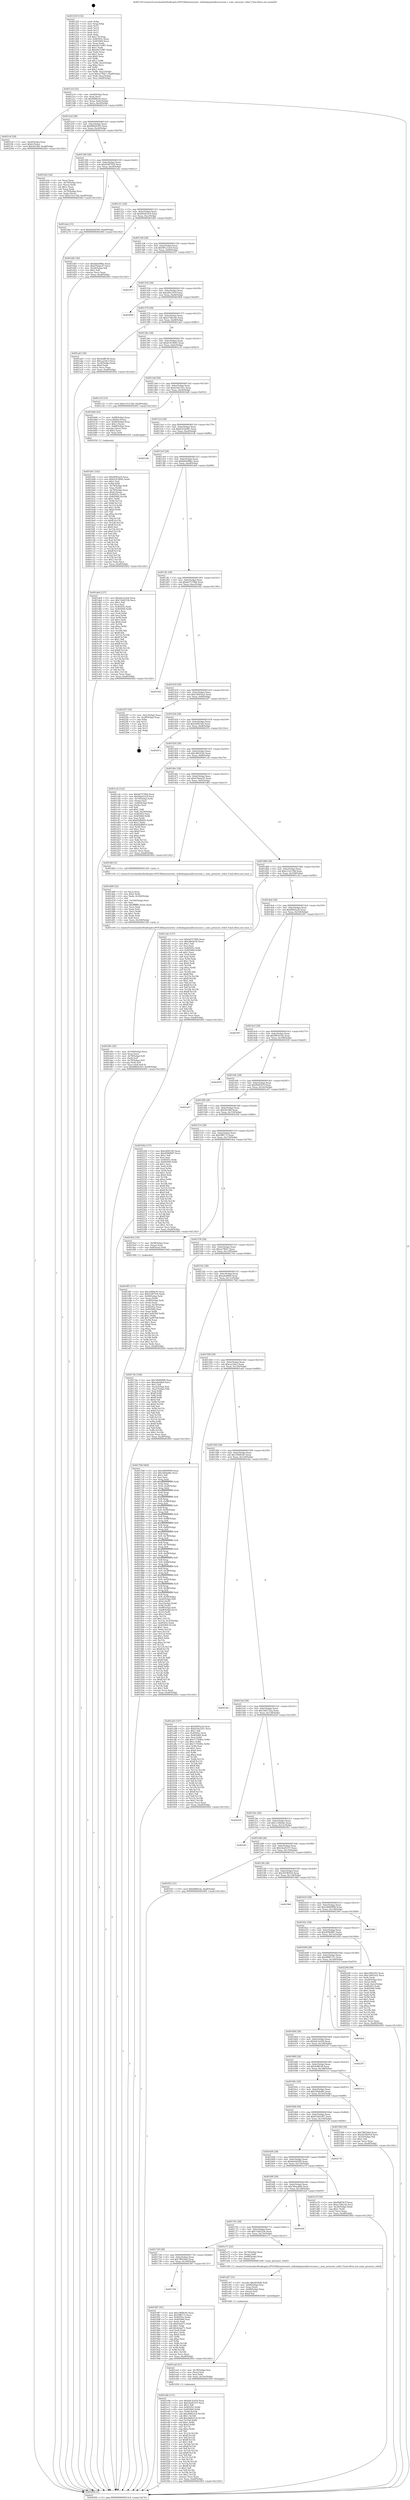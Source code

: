 digraph "0x401250" {
  label = "0x401250 (/mnt/c/Users/mathe/Desktop/tcc/POCII/binaries/extr_redisdepsjemallocsrczone.c_zone_pressure_relief_Final-ollvm.out::main(0))"
  labelloc = "t"
  node[shape=record]

  Entry [label="",width=0.3,height=0.3,shape=circle,fillcolor=black,style=filled]
  "0x4012c4" [label="{
     0x4012c4 [32]\l
     | [instrs]\l
     &nbsp;&nbsp;0x4012c4 \<+6\>: mov -0xa8(%rbp),%eax\l
     &nbsp;&nbsp;0x4012ca \<+2\>: mov %eax,%ecx\l
     &nbsp;&nbsp;0x4012cc \<+6\>: sub $0x84f8ecfa,%ecx\l
     &nbsp;&nbsp;0x4012d2 \<+6\>: mov %eax,-0xbc(%rbp)\l
     &nbsp;&nbsp;0x4012d8 \<+6\>: mov %ecx,-0xc0(%rbp)\l
     &nbsp;&nbsp;0x4012de \<+6\>: je 00000000004021ef \<main+0xf9f\>\l
  }"]
  "0x4021ef" [label="{
     0x4021ef [28]\l
     | [instrs]\l
     &nbsp;&nbsp;0x4021ef \<+7\>: mov -0xa0(%rbp),%rax\l
     &nbsp;&nbsp;0x4021f6 \<+6\>: movl $0x0,(%rax)\l
     &nbsp;&nbsp;0x4021fc \<+10\>: movl $0x5b19fd,-0xa8(%rbp)\l
     &nbsp;&nbsp;0x402206 \<+5\>: jmp 0000000000402492 \<main+0x1242\>\l
  }"]
  "0x4012e4" [label="{
     0x4012e4 [28]\l
     | [instrs]\l
     &nbsp;&nbsp;0x4012e4 \<+5\>: jmp 00000000004012e9 \<main+0x99\>\l
     &nbsp;&nbsp;0x4012e9 \<+6\>: mov -0xbc(%rbp),%eax\l
     &nbsp;&nbsp;0x4012ef \<+5\>: sub $0x8882b595,%eax\l
     &nbsp;&nbsp;0x4012f4 \<+6\>: mov %eax,-0xc4(%rbp)\l
     &nbsp;&nbsp;0x4012fa \<+6\>: je 0000000000401dc6 \<main+0xb76\>\l
  }"]
  Exit [label="",width=0.3,height=0.3,shape=circle,fillcolor=black,style=filled,peripheries=2]
  "0x401dc6" [label="{
     0x401dc6 [34]\l
     | [instrs]\l
     &nbsp;&nbsp;0x401dc6 \<+2\>: xor %eax,%eax\l
     &nbsp;&nbsp;0x401dc8 \<+4\>: mov -0x70(%rbp),%rcx\l
     &nbsp;&nbsp;0x401dcc \<+2\>: mov (%rcx),%edx\l
     &nbsp;&nbsp;0x401dce \<+3\>: sub $0x1,%eax\l
     &nbsp;&nbsp;0x401dd1 \<+2\>: sub %eax,%edx\l
     &nbsp;&nbsp;0x401dd3 \<+4\>: mov -0x70(%rbp),%rcx\l
     &nbsp;&nbsp;0x401dd7 \<+2\>: mov %edx,(%rcx)\l
     &nbsp;&nbsp;0x401dd9 \<+10\>: movl $0xe15e118d,-0xa8(%rbp)\l
     &nbsp;&nbsp;0x401de3 \<+5\>: jmp 0000000000402492 \<main+0x1242\>\l
  }"]
  "0x401300" [label="{
     0x401300 [28]\l
     | [instrs]\l
     &nbsp;&nbsp;0x401300 \<+5\>: jmp 0000000000401305 \<main+0xb5\>\l
     &nbsp;&nbsp;0x401305 \<+6\>: mov -0xbc(%rbp),%eax\l
     &nbsp;&nbsp;0x40130b \<+5\>: sub $0x918f7918,%eax\l
     &nbsp;&nbsp;0x401310 \<+6\>: mov %eax,-0xc8(%rbp)\l
     &nbsp;&nbsp;0x401316 \<+6\>: je 0000000000401a6a \<main+0x81a\>\l
  }"]
  "0x401ebb" [label="{
     0x401ebb [151]\l
     | [instrs]\l
     &nbsp;&nbsp;0x401ebb \<+5\>: mov $0x4dc3cd34,%eax\l
     &nbsp;&nbsp;0x401ec0 \<+5\>: mov $0x24ad5107,%ecx\l
     &nbsp;&nbsp;0x401ec5 \<+2\>: mov $0x1,%dl\l
     &nbsp;&nbsp;0x401ec7 \<+8\>: mov 0x40505c,%r8d\l
     &nbsp;&nbsp;0x401ecf \<+8\>: mov 0x405060,%r9d\l
     &nbsp;&nbsp;0x401ed7 \<+3\>: mov %r8d,%r10d\l
     &nbsp;&nbsp;0x401eda \<+7\>: sub $0xe8d625c4,%r10d\l
     &nbsp;&nbsp;0x401ee1 \<+4\>: sub $0x1,%r10d\l
     &nbsp;&nbsp;0x401ee5 \<+7\>: add $0xe8d625c4,%r10d\l
     &nbsp;&nbsp;0x401eec \<+4\>: imul %r10d,%r8d\l
     &nbsp;&nbsp;0x401ef0 \<+4\>: and $0x1,%r8d\l
     &nbsp;&nbsp;0x401ef4 \<+4\>: cmp $0x0,%r8d\l
     &nbsp;&nbsp;0x401ef8 \<+4\>: sete %r11b\l
     &nbsp;&nbsp;0x401efc \<+4\>: cmp $0xa,%r9d\l
     &nbsp;&nbsp;0x401f00 \<+3\>: setl %bl\l
     &nbsp;&nbsp;0x401f03 \<+3\>: mov %r11b,%r14b\l
     &nbsp;&nbsp;0x401f06 \<+4\>: xor $0xff,%r14b\l
     &nbsp;&nbsp;0x401f0a \<+3\>: mov %bl,%r15b\l
     &nbsp;&nbsp;0x401f0d \<+4\>: xor $0xff,%r15b\l
     &nbsp;&nbsp;0x401f11 \<+3\>: xor $0x1,%dl\l
     &nbsp;&nbsp;0x401f14 \<+3\>: mov %r14b,%r12b\l
     &nbsp;&nbsp;0x401f17 \<+4\>: and $0xff,%r12b\l
     &nbsp;&nbsp;0x401f1b \<+3\>: and %dl,%r11b\l
     &nbsp;&nbsp;0x401f1e \<+3\>: mov %r15b,%r13b\l
     &nbsp;&nbsp;0x401f21 \<+4\>: and $0xff,%r13b\l
     &nbsp;&nbsp;0x401f25 \<+2\>: and %dl,%bl\l
     &nbsp;&nbsp;0x401f27 \<+3\>: or %r11b,%r12b\l
     &nbsp;&nbsp;0x401f2a \<+3\>: or %bl,%r13b\l
     &nbsp;&nbsp;0x401f2d \<+3\>: xor %r13b,%r12b\l
     &nbsp;&nbsp;0x401f30 \<+3\>: or %r15b,%r14b\l
     &nbsp;&nbsp;0x401f33 \<+4\>: xor $0xff,%r14b\l
     &nbsp;&nbsp;0x401f37 \<+3\>: or $0x1,%dl\l
     &nbsp;&nbsp;0x401f3a \<+3\>: and %dl,%r14b\l
     &nbsp;&nbsp;0x401f3d \<+3\>: or %r14b,%r12b\l
     &nbsp;&nbsp;0x401f40 \<+4\>: test $0x1,%r12b\l
     &nbsp;&nbsp;0x401f44 \<+3\>: cmovne %ecx,%eax\l
     &nbsp;&nbsp;0x401f47 \<+6\>: mov %eax,-0xa8(%rbp)\l
     &nbsp;&nbsp;0x401f4d \<+5\>: jmp 0000000000402492 \<main+0x1242\>\l
  }"]
  "0x401a6a" [label="{
     0x401a6a [15]\l
     | [instrs]\l
     &nbsp;&nbsp;0x401a6a \<+10\>: movl $0x6dcb6560,-0xa8(%rbp)\l
     &nbsp;&nbsp;0x401a74 \<+5\>: jmp 0000000000402492 \<main+0x1242\>\l
  }"]
  "0x40131c" [label="{
     0x40131c [28]\l
     | [instrs]\l
     &nbsp;&nbsp;0x40131c \<+5\>: jmp 0000000000401321 \<main+0xd1\>\l
     &nbsp;&nbsp;0x401321 \<+6\>: mov -0xbc(%rbp),%eax\l
     &nbsp;&nbsp;0x401327 \<+5\>: sub $0x94a633c9,%eax\l
     &nbsp;&nbsp;0x40132c \<+6\>: mov %eax,-0xcc(%rbp)\l
     &nbsp;&nbsp;0x401332 \<+6\>: je 0000000000401d45 \<main+0xaf5\>\l
  }"]
  "0x401ea6" [label="{
     0x401ea6 [21]\l
     | [instrs]\l
     &nbsp;&nbsp;0x401ea6 \<+4\>: mov -0x78(%rbp),%rsi\l
     &nbsp;&nbsp;0x401eaa \<+3\>: mov (%rsi),%rsi\l
     &nbsp;&nbsp;0x401ead \<+3\>: mov %rsi,%rdi\l
     &nbsp;&nbsp;0x401eb0 \<+6\>: mov %eax,-0x16c(%rbp)\l
     &nbsp;&nbsp;0x401eb6 \<+5\>: call 0000000000401030 \<free@plt\>\l
     | [calls]\l
     &nbsp;&nbsp;0x401030 \{1\} (unknown)\l
  }"]
  "0x401d45" [label="{
     0x401d45 [30]\l
     | [instrs]\l
     &nbsp;&nbsp;0x401d45 \<+5\>: mov $0xbb0c88bc,%eax\l
     &nbsp;&nbsp;0x401d4a \<+5\>: mov $0xd7bdacd7,%ecx\l
     &nbsp;&nbsp;0x401d4f \<+3\>: mov -0x2d(%rbp),%dl\l
     &nbsp;&nbsp;0x401d52 \<+3\>: test $0x1,%dl\l
     &nbsp;&nbsp;0x401d55 \<+3\>: cmovne %ecx,%eax\l
     &nbsp;&nbsp;0x401d58 \<+6\>: mov %eax,-0xa8(%rbp)\l
     &nbsp;&nbsp;0x401d5e \<+5\>: jmp 0000000000402492 \<main+0x1242\>\l
  }"]
  "0x401338" [label="{
     0x401338 [28]\l
     | [instrs]\l
     &nbsp;&nbsp;0x401338 \<+5\>: jmp 000000000040133d \<main+0xed\>\l
     &nbsp;&nbsp;0x40133d \<+6\>: mov -0xbc(%rbp),%eax\l
     &nbsp;&nbsp;0x401343 \<+5\>: sub $0x991c22c0,%eax\l
     &nbsp;&nbsp;0x401348 \<+6\>: mov %eax,-0xd0(%rbp)\l
     &nbsp;&nbsp;0x40134e \<+6\>: je 0000000000402167 \<main+0xf17\>\l
  }"]
  "0x401e87" [label="{
     0x401e87 [31]\l
     | [instrs]\l
     &nbsp;&nbsp;0x401e87 \<+10\>: movabs $0x4030d6,%rdi\l
     &nbsp;&nbsp;0x401e91 \<+4\>: mov -0x68(%rbp),%rsi\l
     &nbsp;&nbsp;0x401e95 \<+3\>: mov %rax,(%rsi)\l
     &nbsp;&nbsp;0x401e98 \<+4\>: mov -0x68(%rbp),%rax\l
     &nbsp;&nbsp;0x401e9c \<+3\>: mov (%rax),%rsi\l
     &nbsp;&nbsp;0x401e9f \<+2\>: mov $0x0,%al\l
     &nbsp;&nbsp;0x401ea1 \<+5\>: call 0000000000401040 \<printf@plt\>\l
     | [calls]\l
     &nbsp;&nbsp;0x401040 \{1\} (unknown)\l
  }"]
  "0x402167" [label="{
     0x402167\l
  }", style=dashed]
  "0x401354" [label="{
     0x401354 [28]\l
     | [instrs]\l
     &nbsp;&nbsp;0x401354 \<+5\>: jmp 0000000000401359 \<main+0x109\>\l
     &nbsp;&nbsp;0x401359 \<+6\>: mov -0xbc(%rbp),%eax\l
     &nbsp;&nbsp;0x40135f \<+5\>: sub $0xa69cc919,%eax\l
     &nbsp;&nbsp;0x401364 \<+6\>: mov %eax,-0xd4(%rbp)\l
     &nbsp;&nbsp;0x40136a \<+6\>: je 00000000004020b9 \<main+0xe69\>\l
  }"]
  "0x401d9c" [label="{
     0x401d9c [42]\l
     | [instrs]\l
     &nbsp;&nbsp;0x401d9c \<+6\>: mov -0x168(%rbp),%ecx\l
     &nbsp;&nbsp;0x401da2 \<+3\>: imul %eax,%ecx\l
     &nbsp;&nbsp;0x401da5 \<+4\>: mov -0x78(%rbp),%r8\l
     &nbsp;&nbsp;0x401da9 \<+3\>: mov (%r8),%r8\l
     &nbsp;&nbsp;0x401dac \<+4\>: mov -0x70(%rbp),%r9\l
     &nbsp;&nbsp;0x401db0 \<+3\>: movslq (%r9),%r9\l
     &nbsp;&nbsp;0x401db3 \<+4\>: mov %ecx,(%r8,%r9,4)\l
     &nbsp;&nbsp;0x401db7 \<+10\>: movl $0x8882b595,-0xa8(%rbp)\l
     &nbsp;&nbsp;0x401dc1 \<+5\>: jmp 0000000000402492 \<main+0x1242\>\l
  }"]
  "0x4020b9" [label="{
     0x4020b9\l
  }", style=dashed]
  "0x401370" [label="{
     0x401370 [28]\l
     | [instrs]\l
     &nbsp;&nbsp;0x401370 \<+5\>: jmp 0000000000401375 \<main+0x125\>\l
     &nbsp;&nbsp;0x401375 \<+6\>: mov -0xbc(%rbp),%eax\l
     &nbsp;&nbsp;0x40137b \<+5\>: sub $0xa758ec4e,%eax\l
     &nbsp;&nbsp;0x401380 \<+6\>: mov %eax,-0xd8(%rbp)\l
     &nbsp;&nbsp;0x401386 \<+6\>: je 0000000000401ab5 \<main+0x865\>\l
  }"]
  "0x401d68" [label="{
     0x401d68 [52]\l
     | [instrs]\l
     &nbsp;&nbsp;0x401d68 \<+2\>: xor %ecx,%ecx\l
     &nbsp;&nbsp;0x401d6a \<+5\>: mov $0x2,%edx\l
     &nbsp;&nbsp;0x401d6f \<+6\>: mov %edx,-0x164(%rbp)\l
     &nbsp;&nbsp;0x401d75 \<+1\>: cltd\l
     &nbsp;&nbsp;0x401d76 \<+6\>: mov -0x164(%rbp),%esi\l
     &nbsp;&nbsp;0x401d7c \<+2\>: idiv %esi\l
     &nbsp;&nbsp;0x401d7e \<+6\>: imul $0xfffffffe,%edx,%edx\l
     &nbsp;&nbsp;0x401d84 \<+2\>: mov %ecx,%edi\l
     &nbsp;&nbsp;0x401d86 \<+2\>: sub %edx,%edi\l
     &nbsp;&nbsp;0x401d88 \<+2\>: mov %ecx,%edx\l
     &nbsp;&nbsp;0x401d8a \<+3\>: sub $0x1,%edx\l
     &nbsp;&nbsp;0x401d8d \<+2\>: add %edx,%edi\l
     &nbsp;&nbsp;0x401d8f \<+2\>: sub %edi,%ecx\l
     &nbsp;&nbsp;0x401d91 \<+6\>: mov %ecx,-0x168(%rbp)\l
     &nbsp;&nbsp;0x401d97 \<+5\>: call 0000000000401160 \<next_i\>\l
     | [calls]\l
     &nbsp;&nbsp;0x401160 \{1\} (/mnt/c/Users/mathe/Desktop/tcc/POCII/binaries/extr_redisdepsjemallocsrczone.c_zone_pressure_relief_Final-ollvm.out::next_i)\l
  }"]
  "0x401ab5" [label="{
     0x401ab5 [30]\l
     | [instrs]\l
     &nbsp;&nbsp;0x401ab5 \<+5\>: mov $0x4efffc58,%eax\l
     &nbsp;&nbsp;0x401aba \<+5\>: mov $0xca23dc3,%ecx\l
     &nbsp;&nbsp;0x401abf \<+3\>: mov -0x34(%rbp),%edx\l
     &nbsp;&nbsp;0x401ac2 \<+3\>: cmp $0x0,%edx\l
     &nbsp;&nbsp;0x401ac5 \<+3\>: cmove %ecx,%eax\l
     &nbsp;&nbsp;0x401ac8 \<+6\>: mov %eax,-0xa8(%rbp)\l
     &nbsp;&nbsp;0x401ace \<+5\>: jmp 0000000000402492 \<main+0x1242\>\l
  }"]
  "0x40138c" [label="{
     0x40138c [28]\l
     | [instrs]\l
     &nbsp;&nbsp;0x40138c \<+5\>: jmp 0000000000401391 \<main+0x141\>\l
     &nbsp;&nbsp;0x401391 \<+6\>: mov -0xbc(%rbp),%eax\l
     &nbsp;&nbsp;0x401397 \<+5\>: sub $0xb1419045,%eax\l
     &nbsp;&nbsp;0x40139c \<+6\>: mov %eax,-0xdc(%rbp)\l
     &nbsp;&nbsp;0x4013a2 \<+6\>: je 0000000000401c33 \<main+0x9e3\>\l
  }"]
  "0x401b91" [label="{
     0x401b91 [162]\l
     | [instrs]\l
     &nbsp;&nbsp;0x401b91 \<+5\>: mov $0xf40f3a24,%ecx\l
     &nbsp;&nbsp;0x401b96 \<+5\>: mov $0xb1419045,%edx\l
     &nbsp;&nbsp;0x401b9b \<+3\>: mov $0x1,%sil\l
     &nbsp;&nbsp;0x401b9e \<+3\>: xor %r8d,%r8d\l
     &nbsp;&nbsp;0x401ba1 \<+4\>: mov -0x78(%rbp),%rdi\l
     &nbsp;&nbsp;0x401ba5 \<+3\>: mov %rax,(%rdi)\l
     &nbsp;&nbsp;0x401ba8 \<+4\>: mov -0x70(%rbp),%rax\l
     &nbsp;&nbsp;0x401bac \<+6\>: movl $0x0,(%rax)\l
     &nbsp;&nbsp;0x401bb2 \<+8\>: mov 0x40505c,%r9d\l
     &nbsp;&nbsp;0x401bba \<+8\>: mov 0x405060,%r10d\l
     &nbsp;&nbsp;0x401bc2 \<+4\>: sub $0x1,%r8d\l
     &nbsp;&nbsp;0x401bc6 \<+3\>: mov %r9d,%r11d\l
     &nbsp;&nbsp;0x401bc9 \<+3\>: add %r8d,%r11d\l
     &nbsp;&nbsp;0x401bcc \<+4\>: imul %r11d,%r9d\l
     &nbsp;&nbsp;0x401bd0 \<+4\>: and $0x1,%r9d\l
     &nbsp;&nbsp;0x401bd4 \<+4\>: cmp $0x0,%r9d\l
     &nbsp;&nbsp;0x401bd8 \<+3\>: sete %bl\l
     &nbsp;&nbsp;0x401bdb \<+4\>: cmp $0xa,%r10d\l
     &nbsp;&nbsp;0x401bdf \<+4\>: setl %r14b\l
     &nbsp;&nbsp;0x401be3 \<+3\>: mov %bl,%r15b\l
     &nbsp;&nbsp;0x401be6 \<+4\>: xor $0xff,%r15b\l
     &nbsp;&nbsp;0x401bea \<+3\>: mov %r14b,%r12b\l
     &nbsp;&nbsp;0x401bed \<+4\>: xor $0xff,%r12b\l
     &nbsp;&nbsp;0x401bf1 \<+4\>: xor $0x0,%sil\l
     &nbsp;&nbsp;0x401bf5 \<+3\>: mov %r15b,%r13b\l
     &nbsp;&nbsp;0x401bf8 \<+4\>: and $0x0,%r13b\l
     &nbsp;&nbsp;0x401bfc \<+3\>: and %sil,%bl\l
     &nbsp;&nbsp;0x401bff \<+3\>: mov %r12b,%al\l
     &nbsp;&nbsp;0x401c02 \<+2\>: and $0x0,%al\l
     &nbsp;&nbsp;0x401c04 \<+3\>: and %sil,%r14b\l
     &nbsp;&nbsp;0x401c07 \<+3\>: or %bl,%r13b\l
     &nbsp;&nbsp;0x401c0a \<+3\>: or %r14b,%al\l
     &nbsp;&nbsp;0x401c0d \<+3\>: xor %al,%r13b\l
     &nbsp;&nbsp;0x401c10 \<+3\>: or %r12b,%r15b\l
     &nbsp;&nbsp;0x401c13 \<+4\>: xor $0xff,%r15b\l
     &nbsp;&nbsp;0x401c17 \<+4\>: or $0x0,%sil\l
     &nbsp;&nbsp;0x401c1b \<+3\>: and %sil,%r15b\l
     &nbsp;&nbsp;0x401c1e \<+3\>: or %r15b,%r13b\l
     &nbsp;&nbsp;0x401c21 \<+4\>: test $0x1,%r13b\l
     &nbsp;&nbsp;0x401c25 \<+3\>: cmovne %edx,%ecx\l
     &nbsp;&nbsp;0x401c28 \<+6\>: mov %ecx,-0xa8(%rbp)\l
     &nbsp;&nbsp;0x401c2e \<+5\>: jmp 0000000000402492 \<main+0x1242\>\l
  }"]
  "0x401c33" [label="{
     0x401c33 [15]\l
     | [instrs]\l
     &nbsp;&nbsp;0x401c33 \<+10\>: movl $0xe15e118d,-0xa8(%rbp)\l
     &nbsp;&nbsp;0x401c3d \<+5\>: jmp 0000000000402492 \<main+0x1242\>\l
  }"]
  "0x4013a8" [label="{
     0x4013a8 [28]\l
     | [instrs]\l
     &nbsp;&nbsp;0x4013a8 \<+5\>: jmp 00000000004013ad \<main+0x15d\>\l
     &nbsp;&nbsp;0x4013ad \<+6\>: mov -0xbc(%rbp),%eax\l
     &nbsp;&nbsp;0x4013b3 \<+5\>: sub $0xb18a1d51,%eax\l
     &nbsp;&nbsp;0x4013b8 \<+6\>: mov %eax,-0xe0(%rbp)\l
     &nbsp;&nbsp;0x4013be \<+6\>: je 0000000000401b66 \<main+0x916\>\l
  }"]
  "0x4019f5" [label="{
     0x4019f5 [117]\l
     | [instrs]\l
     &nbsp;&nbsp;0x4019f5 \<+5\>: mov $0x10fd9c95,%ecx\l
     &nbsp;&nbsp;0x4019fa \<+5\>: mov $0x918f7918,%edx\l
     &nbsp;&nbsp;0x4019ff \<+7\>: mov -0x90(%rbp),%rdi\l
     &nbsp;&nbsp;0x401a06 \<+2\>: mov %eax,(%rdi)\l
     &nbsp;&nbsp;0x401a08 \<+7\>: mov -0x90(%rbp),%rdi\l
     &nbsp;&nbsp;0x401a0f \<+2\>: mov (%rdi),%eax\l
     &nbsp;&nbsp;0x401a11 \<+3\>: mov %eax,-0x34(%rbp)\l
     &nbsp;&nbsp;0x401a14 \<+7\>: mov 0x40505c,%eax\l
     &nbsp;&nbsp;0x401a1b \<+7\>: mov 0x405060,%esi\l
     &nbsp;&nbsp;0x401a22 \<+3\>: mov %eax,%r8d\l
     &nbsp;&nbsp;0x401a25 \<+7\>: sub $0x7aef0768,%r8d\l
     &nbsp;&nbsp;0x401a2c \<+4\>: sub $0x1,%r8d\l
     &nbsp;&nbsp;0x401a30 \<+7\>: add $0x7aef0768,%r8d\l
     &nbsp;&nbsp;0x401a37 \<+4\>: imul %r8d,%eax\l
     &nbsp;&nbsp;0x401a3b \<+3\>: and $0x1,%eax\l
     &nbsp;&nbsp;0x401a3e \<+3\>: cmp $0x0,%eax\l
     &nbsp;&nbsp;0x401a41 \<+4\>: sete %r9b\l
     &nbsp;&nbsp;0x401a45 \<+3\>: cmp $0xa,%esi\l
     &nbsp;&nbsp;0x401a48 \<+4\>: setl %r10b\l
     &nbsp;&nbsp;0x401a4c \<+3\>: mov %r9b,%r11b\l
     &nbsp;&nbsp;0x401a4f \<+3\>: and %r10b,%r11b\l
     &nbsp;&nbsp;0x401a52 \<+3\>: xor %r10b,%r9b\l
     &nbsp;&nbsp;0x401a55 \<+3\>: or %r9b,%r11b\l
     &nbsp;&nbsp;0x401a58 \<+4\>: test $0x1,%r11b\l
     &nbsp;&nbsp;0x401a5c \<+3\>: cmovne %edx,%ecx\l
     &nbsp;&nbsp;0x401a5f \<+6\>: mov %ecx,-0xa8(%rbp)\l
     &nbsp;&nbsp;0x401a65 \<+5\>: jmp 0000000000402492 \<main+0x1242\>\l
  }"]
  "0x401b66" [label="{
     0x401b66 [43]\l
     | [instrs]\l
     &nbsp;&nbsp;0x401b66 \<+7\>: mov -0x88(%rbp),%rax\l
     &nbsp;&nbsp;0x401b6d \<+7\>: movq $0x64,(%rax)\l
     &nbsp;&nbsp;0x401b74 \<+4\>: mov -0x80(%rbp),%rax\l
     &nbsp;&nbsp;0x401b78 \<+6\>: movl $0x1,(%rax)\l
     &nbsp;&nbsp;0x401b7e \<+4\>: mov -0x80(%rbp),%rax\l
     &nbsp;&nbsp;0x401b82 \<+3\>: movslq (%rax),%rax\l
     &nbsp;&nbsp;0x401b85 \<+4\>: shl $0x2,%rax\l
     &nbsp;&nbsp;0x401b89 \<+3\>: mov %rax,%rdi\l
     &nbsp;&nbsp;0x401b8c \<+5\>: call 0000000000401050 \<malloc@plt\>\l
     | [calls]\l
     &nbsp;&nbsp;0x401050 \{1\} (unknown)\l
  }"]
  "0x4013c4" [label="{
     0x4013c4 [28]\l
     | [instrs]\l
     &nbsp;&nbsp;0x4013c4 \<+5\>: jmp 00000000004013c9 \<main+0x179\>\l
     &nbsp;&nbsp;0x4013c9 \<+6\>: mov -0xbc(%rbp),%eax\l
     &nbsp;&nbsp;0x4013cf \<+5\>: sub $0xb333d381,%eax\l
     &nbsp;&nbsp;0x4013d4 \<+6\>: mov %eax,-0xe4(%rbp)\l
     &nbsp;&nbsp;0x4013da \<+6\>: je 00000000004021db \<main+0xf8b\>\l
  }"]
  "0x401744" [label="{
     0x401744\l
  }", style=dashed]
  "0x4021db" [label="{
     0x4021db\l
  }", style=dashed]
  "0x4013e0" [label="{
     0x4013e0 [28]\l
     | [instrs]\l
     &nbsp;&nbsp;0x4013e0 \<+5\>: jmp 00000000004013e5 \<main+0x195\>\l
     &nbsp;&nbsp;0x4013e5 \<+6\>: mov -0xbc(%rbp),%eax\l
     &nbsp;&nbsp;0x4013eb \<+5\>: sub $0xbb0c88bc,%eax\l
     &nbsp;&nbsp;0x4013f0 \<+6\>: mov %eax,-0xe8(%rbp)\l
     &nbsp;&nbsp;0x4013f6 \<+6\>: je 0000000000401de8 \<main+0xb98\>\l
  }"]
  "0x401987" [label="{
     0x401987 [91]\l
     | [instrs]\l
     &nbsp;&nbsp;0x401987 \<+5\>: mov $0x10fd9c95,%eax\l
     &nbsp;&nbsp;0x40198c \<+5\>: mov $0x5ff8172,%ecx\l
     &nbsp;&nbsp;0x401991 \<+7\>: mov 0x40505c,%edx\l
     &nbsp;&nbsp;0x401998 \<+7\>: mov 0x405060,%esi\l
     &nbsp;&nbsp;0x40199f \<+2\>: mov %edx,%edi\l
     &nbsp;&nbsp;0x4019a1 \<+6\>: sub $0x4cbaf71,%edi\l
     &nbsp;&nbsp;0x4019a7 \<+3\>: sub $0x1,%edi\l
     &nbsp;&nbsp;0x4019aa \<+6\>: add $0x4cbaf71,%edi\l
     &nbsp;&nbsp;0x4019b0 \<+3\>: imul %edi,%edx\l
     &nbsp;&nbsp;0x4019b3 \<+3\>: and $0x1,%edx\l
     &nbsp;&nbsp;0x4019b6 \<+3\>: cmp $0x0,%edx\l
     &nbsp;&nbsp;0x4019b9 \<+4\>: sete %r8b\l
     &nbsp;&nbsp;0x4019bd \<+3\>: cmp $0xa,%esi\l
     &nbsp;&nbsp;0x4019c0 \<+4\>: setl %r9b\l
     &nbsp;&nbsp;0x4019c4 \<+3\>: mov %r8b,%r10b\l
     &nbsp;&nbsp;0x4019c7 \<+3\>: and %r9b,%r10b\l
     &nbsp;&nbsp;0x4019ca \<+3\>: xor %r9b,%r8b\l
     &nbsp;&nbsp;0x4019cd \<+3\>: or %r8b,%r10b\l
     &nbsp;&nbsp;0x4019d0 \<+4\>: test $0x1,%r10b\l
     &nbsp;&nbsp;0x4019d4 \<+3\>: cmovne %ecx,%eax\l
     &nbsp;&nbsp;0x4019d7 \<+6\>: mov %eax,-0xa8(%rbp)\l
     &nbsp;&nbsp;0x4019dd \<+5\>: jmp 0000000000402492 \<main+0x1242\>\l
  }"]
  "0x401de8" [label="{
     0x401de8 [137]\l
     | [instrs]\l
     &nbsp;&nbsp;0x401de8 \<+5\>: mov $0x4dc3cd34,%eax\l
     &nbsp;&nbsp;0x401ded \<+5\>: mov $0x7cb6533b,%ecx\l
     &nbsp;&nbsp;0x401df2 \<+2\>: mov $0x1,%dl\l
     &nbsp;&nbsp;0x401df4 \<+2\>: xor %esi,%esi\l
     &nbsp;&nbsp;0x401df6 \<+7\>: mov 0x40505c,%edi\l
     &nbsp;&nbsp;0x401dfd \<+8\>: mov 0x405060,%r8d\l
     &nbsp;&nbsp;0x401e05 \<+3\>: sub $0x1,%esi\l
     &nbsp;&nbsp;0x401e08 \<+3\>: mov %edi,%r9d\l
     &nbsp;&nbsp;0x401e0b \<+3\>: add %esi,%r9d\l
     &nbsp;&nbsp;0x401e0e \<+4\>: imul %r9d,%edi\l
     &nbsp;&nbsp;0x401e12 \<+3\>: and $0x1,%edi\l
     &nbsp;&nbsp;0x401e15 \<+3\>: cmp $0x0,%edi\l
     &nbsp;&nbsp;0x401e18 \<+4\>: sete %r10b\l
     &nbsp;&nbsp;0x401e1c \<+4\>: cmp $0xa,%r8d\l
     &nbsp;&nbsp;0x401e20 \<+4\>: setl %r11b\l
     &nbsp;&nbsp;0x401e24 \<+3\>: mov %r10b,%bl\l
     &nbsp;&nbsp;0x401e27 \<+3\>: xor $0xff,%bl\l
     &nbsp;&nbsp;0x401e2a \<+3\>: mov %r11b,%r14b\l
     &nbsp;&nbsp;0x401e2d \<+4\>: xor $0xff,%r14b\l
     &nbsp;&nbsp;0x401e31 \<+3\>: xor $0x1,%dl\l
     &nbsp;&nbsp;0x401e34 \<+3\>: mov %bl,%r15b\l
     &nbsp;&nbsp;0x401e37 \<+4\>: and $0xff,%r15b\l
     &nbsp;&nbsp;0x401e3b \<+3\>: and %dl,%r10b\l
     &nbsp;&nbsp;0x401e3e \<+3\>: mov %r14b,%r12b\l
     &nbsp;&nbsp;0x401e41 \<+4\>: and $0xff,%r12b\l
     &nbsp;&nbsp;0x401e45 \<+3\>: and %dl,%r11b\l
     &nbsp;&nbsp;0x401e48 \<+3\>: or %r10b,%r15b\l
     &nbsp;&nbsp;0x401e4b \<+3\>: or %r11b,%r12b\l
     &nbsp;&nbsp;0x401e4e \<+3\>: xor %r12b,%r15b\l
     &nbsp;&nbsp;0x401e51 \<+3\>: or %r14b,%bl\l
     &nbsp;&nbsp;0x401e54 \<+3\>: xor $0xff,%bl\l
     &nbsp;&nbsp;0x401e57 \<+3\>: or $0x1,%dl\l
     &nbsp;&nbsp;0x401e5a \<+2\>: and %dl,%bl\l
     &nbsp;&nbsp;0x401e5c \<+3\>: or %bl,%r15b\l
     &nbsp;&nbsp;0x401e5f \<+4\>: test $0x1,%r15b\l
     &nbsp;&nbsp;0x401e63 \<+3\>: cmovne %ecx,%eax\l
     &nbsp;&nbsp;0x401e66 \<+6\>: mov %eax,-0xa8(%rbp)\l
     &nbsp;&nbsp;0x401e6c \<+5\>: jmp 0000000000402492 \<main+0x1242\>\l
  }"]
  "0x4013fc" [label="{
     0x4013fc [28]\l
     | [instrs]\l
     &nbsp;&nbsp;0x4013fc \<+5\>: jmp 0000000000401401 \<main+0x1b1\>\l
     &nbsp;&nbsp;0x401401 \<+6\>: mov -0xbc(%rbp),%eax\l
     &nbsp;&nbsp;0x401407 \<+5\>: sub $0xbd75706b,%eax\l
     &nbsp;&nbsp;0x40140c \<+6\>: mov %eax,-0xec(%rbp)\l
     &nbsp;&nbsp;0x401412 \<+6\>: je 00000000004023d2 \<main+0x1182\>\l
  }"]
  "0x401728" [label="{
     0x401728 [28]\l
     | [instrs]\l
     &nbsp;&nbsp;0x401728 \<+5\>: jmp 000000000040172d \<main+0x4dd\>\l
     &nbsp;&nbsp;0x40172d \<+6\>: mov -0xbc(%rbp),%eax\l
     &nbsp;&nbsp;0x401733 \<+5\>: sub $0x7ffd16b4,%eax\l
     &nbsp;&nbsp;0x401738 \<+6\>: mov %eax,-0x160(%rbp)\l
     &nbsp;&nbsp;0x40173e \<+6\>: je 0000000000401987 \<main+0x737\>\l
  }"]
  "0x4023d2" [label="{
     0x4023d2\l
  }", style=dashed]
  "0x401418" [label="{
     0x401418 [28]\l
     | [instrs]\l
     &nbsp;&nbsp;0x401418 \<+5\>: jmp 000000000040141d \<main+0x1cd\>\l
     &nbsp;&nbsp;0x40141d \<+6\>: mov -0xbc(%rbp),%eax\l
     &nbsp;&nbsp;0x401423 \<+5\>: sub $0xc36055a5,%eax\l
     &nbsp;&nbsp;0x401428 \<+6\>: mov %eax,-0xf0(%rbp)\l
     &nbsp;&nbsp;0x40142e \<+6\>: je 00000000004022f7 \<main+0x10a7\>\l
  }"]
  "0x401e71" [label="{
     0x401e71 [22]\l
     | [instrs]\l
     &nbsp;&nbsp;0x401e71 \<+4\>: mov -0x78(%rbp),%rax\l
     &nbsp;&nbsp;0x401e75 \<+3\>: mov (%rax),%rdi\l
     &nbsp;&nbsp;0x401e78 \<+7\>: mov -0x88(%rbp),%rax\l
     &nbsp;&nbsp;0x401e7f \<+3\>: mov (%rax),%rsi\l
     &nbsp;&nbsp;0x401e82 \<+5\>: call 0000000000401240 \<zone_pressure_relief\>\l
     | [calls]\l
     &nbsp;&nbsp;0x401240 \{1\} (/mnt/c/Users/mathe/Desktop/tcc/POCII/binaries/extr_redisdepsjemallocsrczone.c_zone_pressure_relief_Final-ollvm.out::zone_pressure_relief)\l
  }"]
  "0x4022f7" [label="{
     0x4022f7 [18]\l
     | [instrs]\l
     &nbsp;&nbsp;0x4022f7 \<+3\>: mov -0x2c(%rbp),%eax\l
     &nbsp;&nbsp;0x4022fa \<+4\>: lea -0x28(%rbp),%rsp\l
     &nbsp;&nbsp;0x4022fe \<+1\>: pop %rbx\l
     &nbsp;&nbsp;0x4022ff \<+2\>: pop %r12\l
     &nbsp;&nbsp;0x402301 \<+2\>: pop %r13\l
     &nbsp;&nbsp;0x402303 \<+2\>: pop %r14\l
     &nbsp;&nbsp;0x402305 \<+2\>: pop %r15\l
     &nbsp;&nbsp;0x402307 \<+1\>: pop %rbp\l
     &nbsp;&nbsp;0x402308 \<+1\>: ret\l
  }"]
  "0x401434" [label="{
     0x401434 [28]\l
     | [instrs]\l
     &nbsp;&nbsp;0x401434 \<+5\>: jmp 0000000000401439 \<main+0x1e9\>\l
     &nbsp;&nbsp;0x401439 \<+6\>: mov -0xbc(%rbp),%eax\l
     &nbsp;&nbsp;0x40143f \<+5\>: sub $0xc60f2182,%eax\l
     &nbsp;&nbsp;0x401444 \<+6\>: mov %eax,-0xf4(%rbp)\l
     &nbsp;&nbsp;0x40144a \<+6\>: je 000000000040247a \<main+0x122a\>\l
  }"]
  "0x40170c" [label="{
     0x40170c [28]\l
     | [instrs]\l
     &nbsp;&nbsp;0x40170c \<+5\>: jmp 0000000000401711 \<main+0x4c1\>\l
     &nbsp;&nbsp;0x401711 \<+6\>: mov -0xbc(%rbp),%eax\l
     &nbsp;&nbsp;0x401717 \<+5\>: sub $0x7cb6533b,%eax\l
     &nbsp;&nbsp;0x40171c \<+6\>: mov %eax,-0x15c(%rbp)\l
     &nbsp;&nbsp;0x401722 \<+6\>: je 0000000000401e71 \<main+0xc21\>\l
  }"]
  "0x40247a" [label="{
     0x40247a\l
  }", style=dashed]
  "0x401450" [label="{
     0x401450 [28]\l
     | [instrs]\l
     &nbsp;&nbsp;0x401450 \<+5\>: jmp 0000000000401455 \<main+0x205\>\l
     &nbsp;&nbsp;0x401455 \<+6\>: mov -0xbc(%rbp),%eax\l
     &nbsp;&nbsp;0x40145b \<+5\>: sub $0xc86541fe,%eax\l
     &nbsp;&nbsp;0x401460 \<+6\>: mov %eax,-0xf8(%rbp)\l
     &nbsp;&nbsp;0x401466 \<+6\>: je 0000000000401ccb \<main+0xa7b\>\l
  }"]
  "0x401fa9" [label="{
     0x401fa9\l
  }", style=dashed]
  "0x401ccb" [label="{
     0x401ccb [122]\l
     | [instrs]\l
     &nbsp;&nbsp;0x401ccb \<+5\>: mov $0xbd75706b,%eax\l
     &nbsp;&nbsp;0x401cd0 \<+5\>: mov $0x94a633c9,%ecx\l
     &nbsp;&nbsp;0x401cd5 \<+4\>: mov -0x70(%rbp),%rdx\l
     &nbsp;&nbsp;0x401cd9 \<+2\>: mov (%rdx),%esi\l
     &nbsp;&nbsp;0x401cdb \<+4\>: mov -0x80(%rbp),%rdx\l
     &nbsp;&nbsp;0x401cdf \<+2\>: cmp (%rdx),%esi\l
     &nbsp;&nbsp;0x401ce1 \<+4\>: setl %dil\l
     &nbsp;&nbsp;0x401ce5 \<+4\>: and $0x1,%dil\l
     &nbsp;&nbsp;0x401ce9 \<+4\>: mov %dil,-0x2d(%rbp)\l
     &nbsp;&nbsp;0x401ced \<+7\>: mov 0x40505c,%esi\l
     &nbsp;&nbsp;0x401cf4 \<+8\>: mov 0x405060,%r8d\l
     &nbsp;&nbsp;0x401cfc \<+3\>: mov %esi,%r9d\l
     &nbsp;&nbsp;0x401cff \<+7\>: add $0x82dfb835,%r9d\l
     &nbsp;&nbsp;0x401d06 \<+4\>: sub $0x1,%r9d\l
     &nbsp;&nbsp;0x401d0a \<+7\>: sub $0x82dfb835,%r9d\l
     &nbsp;&nbsp;0x401d11 \<+4\>: imul %r9d,%esi\l
     &nbsp;&nbsp;0x401d15 \<+3\>: and $0x1,%esi\l
     &nbsp;&nbsp;0x401d18 \<+3\>: cmp $0x0,%esi\l
     &nbsp;&nbsp;0x401d1b \<+4\>: sete %dil\l
     &nbsp;&nbsp;0x401d1f \<+4\>: cmp $0xa,%r8d\l
     &nbsp;&nbsp;0x401d23 \<+4\>: setl %r10b\l
     &nbsp;&nbsp;0x401d27 \<+3\>: mov %dil,%r11b\l
     &nbsp;&nbsp;0x401d2a \<+3\>: and %r10b,%r11b\l
     &nbsp;&nbsp;0x401d2d \<+3\>: xor %r10b,%dil\l
     &nbsp;&nbsp;0x401d30 \<+3\>: or %dil,%r11b\l
     &nbsp;&nbsp;0x401d33 \<+4\>: test $0x1,%r11b\l
     &nbsp;&nbsp;0x401d37 \<+3\>: cmovne %ecx,%eax\l
     &nbsp;&nbsp;0x401d3a \<+6\>: mov %eax,-0xa8(%rbp)\l
     &nbsp;&nbsp;0x401d40 \<+5\>: jmp 0000000000402492 \<main+0x1242\>\l
  }"]
  "0x40146c" [label="{
     0x40146c [28]\l
     | [instrs]\l
     &nbsp;&nbsp;0x40146c \<+5\>: jmp 0000000000401471 \<main+0x221\>\l
     &nbsp;&nbsp;0x401471 \<+6\>: mov -0xbc(%rbp),%eax\l
     &nbsp;&nbsp;0x401477 \<+5\>: sub $0xd7bdacd7,%eax\l
     &nbsp;&nbsp;0x40147c \<+6\>: mov %eax,-0xfc(%rbp)\l
     &nbsp;&nbsp;0x401482 \<+6\>: je 0000000000401d63 \<main+0xb13\>\l
  }"]
  "0x4016f0" [label="{
     0x4016f0 [28]\l
     | [instrs]\l
     &nbsp;&nbsp;0x4016f0 \<+5\>: jmp 00000000004016f5 \<main+0x4a5\>\l
     &nbsp;&nbsp;0x4016f5 \<+6\>: mov -0xbc(%rbp),%eax\l
     &nbsp;&nbsp;0x4016fb \<+5\>: sub $0x76baa846,%eax\l
     &nbsp;&nbsp;0x401700 \<+6\>: mov %eax,-0x158(%rbp)\l
     &nbsp;&nbsp;0x401706 \<+6\>: je 0000000000401fa9 \<main+0xd59\>\l
  }"]
  "0x401d63" [label="{
     0x401d63 [5]\l
     | [instrs]\l
     &nbsp;&nbsp;0x401d63 \<+5\>: call 0000000000401160 \<next_i\>\l
     | [calls]\l
     &nbsp;&nbsp;0x401160 \{1\} (/mnt/c/Users/mathe/Desktop/tcc/POCII/binaries/extr_redisdepsjemallocsrczone.c_zone_pressure_relief_Final-ollvm.out::next_i)\l
  }"]
  "0x401488" [label="{
     0x401488 [28]\l
     | [instrs]\l
     &nbsp;&nbsp;0x401488 \<+5\>: jmp 000000000040148d \<main+0x23d\>\l
     &nbsp;&nbsp;0x40148d \<+6\>: mov -0xbc(%rbp),%eax\l
     &nbsp;&nbsp;0x401493 \<+5\>: sub $0xe15e118d,%eax\l
     &nbsp;&nbsp;0x401498 \<+6\>: mov %eax,-0x100(%rbp)\l
     &nbsp;&nbsp;0x40149e \<+6\>: je 0000000000401c42 \<main+0x9f2\>\l
  }"]
  "0x401a79" [label="{
     0x401a79 [30]\l
     | [instrs]\l
     &nbsp;&nbsp;0x401a79 \<+5\>: mov $0xf9d03b7f,%eax\l
     &nbsp;&nbsp;0x401a7e \<+5\>: mov $0xa758ec4e,%ecx\l
     &nbsp;&nbsp;0x401a83 \<+3\>: mov -0x34(%rbp),%edx\l
     &nbsp;&nbsp;0x401a86 \<+3\>: cmp $0x1,%edx\l
     &nbsp;&nbsp;0x401a89 \<+3\>: cmovl %ecx,%eax\l
     &nbsp;&nbsp;0x401a8c \<+6\>: mov %eax,-0xa8(%rbp)\l
     &nbsp;&nbsp;0x401a92 \<+5\>: jmp 0000000000402492 \<main+0x1242\>\l
  }"]
  "0x401c42" [label="{
     0x401c42 [137]\l
     | [instrs]\l
     &nbsp;&nbsp;0x401c42 \<+5\>: mov $0xbd75706b,%eax\l
     &nbsp;&nbsp;0x401c47 \<+5\>: mov $0xc86541fe,%ecx\l
     &nbsp;&nbsp;0x401c4c \<+2\>: mov $0x1,%dl\l
     &nbsp;&nbsp;0x401c4e \<+2\>: xor %esi,%esi\l
     &nbsp;&nbsp;0x401c50 \<+7\>: mov 0x40505c,%edi\l
     &nbsp;&nbsp;0x401c57 \<+8\>: mov 0x405060,%r8d\l
     &nbsp;&nbsp;0x401c5f \<+3\>: sub $0x1,%esi\l
     &nbsp;&nbsp;0x401c62 \<+3\>: mov %edi,%r9d\l
     &nbsp;&nbsp;0x401c65 \<+3\>: add %esi,%r9d\l
     &nbsp;&nbsp;0x401c68 \<+4\>: imul %r9d,%edi\l
     &nbsp;&nbsp;0x401c6c \<+3\>: and $0x1,%edi\l
     &nbsp;&nbsp;0x401c6f \<+3\>: cmp $0x0,%edi\l
     &nbsp;&nbsp;0x401c72 \<+4\>: sete %r10b\l
     &nbsp;&nbsp;0x401c76 \<+4\>: cmp $0xa,%r8d\l
     &nbsp;&nbsp;0x401c7a \<+4\>: setl %r11b\l
     &nbsp;&nbsp;0x401c7e \<+3\>: mov %r10b,%bl\l
     &nbsp;&nbsp;0x401c81 \<+3\>: xor $0xff,%bl\l
     &nbsp;&nbsp;0x401c84 \<+3\>: mov %r11b,%r14b\l
     &nbsp;&nbsp;0x401c87 \<+4\>: xor $0xff,%r14b\l
     &nbsp;&nbsp;0x401c8b \<+3\>: xor $0x1,%dl\l
     &nbsp;&nbsp;0x401c8e \<+3\>: mov %bl,%r15b\l
     &nbsp;&nbsp;0x401c91 \<+4\>: and $0xff,%r15b\l
     &nbsp;&nbsp;0x401c95 \<+3\>: and %dl,%r10b\l
     &nbsp;&nbsp;0x401c98 \<+3\>: mov %r14b,%r12b\l
     &nbsp;&nbsp;0x401c9b \<+4\>: and $0xff,%r12b\l
     &nbsp;&nbsp;0x401c9f \<+3\>: and %dl,%r11b\l
     &nbsp;&nbsp;0x401ca2 \<+3\>: or %r10b,%r15b\l
     &nbsp;&nbsp;0x401ca5 \<+3\>: or %r11b,%r12b\l
     &nbsp;&nbsp;0x401ca8 \<+3\>: xor %r12b,%r15b\l
     &nbsp;&nbsp;0x401cab \<+3\>: or %r14b,%bl\l
     &nbsp;&nbsp;0x401cae \<+3\>: xor $0xff,%bl\l
     &nbsp;&nbsp;0x401cb1 \<+3\>: or $0x1,%dl\l
     &nbsp;&nbsp;0x401cb4 \<+2\>: and %dl,%bl\l
     &nbsp;&nbsp;0x401cb6 \<+3\>: or %bl,%r15b\l
     &nbsp;&nbsp;0x401cb9 \<+4\>: test $0x1,%r15b\l
     &nbsp;&nbsp;0x401cbd \<+3\>: cmovne %ecx,%eax\l
     &nbsp;&nbsp;0x401cc0 \<+6\>: mov %eax,-0xa8(%rbp)\l
     &nbsp;&nbsp;0x401cc6 \<+5\>: jmp 0000000000402492 \<main+0x1242\>\l
  }"]
  "0x4014a4" [label="{
     0x4014a4 [28]\l
     | [instrs]\l
     &nbsp;&nbsp;0x4014a4 \<+5\>: jmp 00000000004014a9 \<main+0x259\>\l
     &nbsp;&nbsp;0x4014a9 \<+6\>: mov -0xbc(%rbp),%eax\l
     &nbsp;&nbsp;0x4014af \<+5\>: sub $0xf40f3a24,%eax\l
     &nbsp;&nbsp;0x4014b4 \<+6\>: mov %eax,-0x104(%rbp)\l
     &nbsp;&nbsp;0x4014ba \<+6\>: je 0000000000402387 \<main+0x1137\>\l
  }"]
  "0x4016d4" [label="{
     0x4016d4 [28]\l
     | [instrs]\l
     &nbsp;&nbsp;0x4016d4 \<+5\>: jmp 00000000004016d9 \<main+0x489\>\l
     &nbsp;&nbsp;0x4016d9 \<+6\>: mov -0xbc(%rbp),%eax\l
     &nbsp;&nbsp;0x4016df \<+5\>: sub $0x6dcb6560,%eax\l
     &nbsp;&nbsp;0x4016e4 \<+6\>: mov %eax,-0x154(%rbp)\l
     &nbsp;&nbsp;0x4016ea \<+6\>: je 0000000000401a79 \<main+0x829\>\l
  }"]
  "0x402387" [label="{
     0x402387\l
  }", style=dashed]
  "0x4014c0" [label="{
     0x4014c0 [28]\l
     | [instrs]\l
     &nbsp;&nbsp;0x4014c0 \<+5\>: jmp 00000000004014c5 \<main+0x275\>\l
     &nbsp;&nbsp;0x4014c5 \<+6\>: mov -0xbc(%rbp),%eax\l
     &nbsp;&nbsp;0x4014cb \<+5\>: sub $0xf991b10e,%eax\l
     &nbsp;&nbsp;0x4014d0 \<+6\>: mov %eax,-0x108(%rbp)\l
     &nbsp;&nbsp;0x4014d6 \<+6\>: je 0000000000402030 \<main+0xde0\>\l
  }"]
  "0x402176" [label="{
     0x402176\l
  }", style=dashed]
  "0x402030" [label="{
     0x402030\l
  }", style=dashed]
  "0x4014dc" [label="{
     0x4014dc [28]\l
     | [instrs]\l
     &nbsp;&nbsp;0x4014dc \<+5\>: jmp 00000000004014e1 \<main+0x291\>\l
     &nbsp;&nbsp;0x4014e1 \<+6\>: mov -0xbc(%rbp),%eax\l
     &nbsp;&nbsp;0x4014e7 \<+5\>: sub $0xf9d03b7f,%eax\l
     &nbsp;&nbsp;0x4014ec \<+6\>: mov %eax,-0x10c(%rbp)\l
     &nbsp;&nbsp;0x4014f2 \<+6\>: je 0000000000401a97 \<main+0x847\>\l
  }"]
  "0x4016b8" [label="{
     0x4016b8 [28]\l
     | [instrs]\l
     &nbsp;&nbsp;0x4016b8 \<+5\>: jmp 00000000004016bd \<main+0x46d\>\l
     &nbsp;&nbsp;0x4016bd \<+6\>: mov -0xbc(%rbp),%eax\l
     &nbsp;&nbsp;0x4016c3 \<+5\>: sub $0x61bd1097,%eax\l
     &nbsp;&nbsp;0x4016c8 \<+6\>: mov %eax,-0x150(%rbp)\l
     &nbsp;&nbsp;0x4016ce \<+6\>: je 0000000000402176 \<main+0xf26\>\l
  }"]
  "0x401a97" [label="{
     0x401a97\l
  }", style=dashed]
  "0x4014f8" [label="{
     0x4014f8 [28]\l
     | [instrs]\l
     &nbsp;&nbsp;0x4014f8 \<+5\>: jmp 00000000004014fd \<main+0x2ad\>\l
     &nbsp;&nbsp;0x4014fd \<+6\>: mov -0xbc(%rbp),%eax\l
     &nbsp;&nbsp;0x401503 \<+5\>: sub $0x5b19fd,%eax\l
     &nbsp;&nbsp;0x401508 \<+6\>: mov %eax,-0x110(%rbp)\l
     &nbsp;&nbsp;0x40150e \<+6\>: je 000000000040220b \<main+0xfbb\>\l
  }"]
  "0x401948" [label="{
     0x401948 [30]\l
     | [instrs]\l
     &nbsp;&nbsp;0x401948 \<+5\>: mov $0x7ffd16b4,%eax\l
     &nbsp;&nbsp;0x40194d \<+5\>: mov $0x3018b918,%ecx\l
     &nbsp;&nbsp;0x401952 \<+3\>: mov -0x35(%rbp),%dl\l
     &nbsp;&nbsp;0x401955 \<+3\>: test $0x1,%dl\l
     &nbsp;&nbsp;0x401958 \<+3\>: cmovne %ecx,%eax\l
     &nbsp;&nbsp;0x40195b \<+6\>: mov %eax,-0xa8(%rbp)\l
     &nbsp;&nbsp;0x401961 \<+5\>: jmp 0000000000402492 \<main+0x1242\>\l
  }"]
  "0x40220b" [label="{
     0x40220b [137]\l
     | [instrs]\l
     &nbsp;&nbsp;0x40220b \<+5\>: mov $0xc60f2182,%eax\l
     &nbsp;&nbsp;0x402210 \<+5\>: mov $0x409bf487,%ecx\l
     &nbsp;&nbsp;0x402215 \<+2\>: mov $0x1,%dl\l
     &nbsp;&nbsp;0x402217 \<+2\>: xor %esi,%esi\l
     &nbsp;&nbsp;0x402219 \<+7\>: mov 0x40505c,%edi\l
     &nbsp;&nbsp;0x402220 \<+8\>: mov 0x405060,%r8d\l
     &nbsp;&nbsp;0x402228 \<+3\>: sub $0x1,%esi\l
     &nbsp;&nbsp;0x40222b \<+3\>: mov %edi,%r9d\l
     &nbsp;&nbsp;0x40222e \<+3\>: add %esi,%r9d\l
     &nbsp;&nbsp;0x402231 \<+4\>: imul %r9d,%edi\l
     &nbsp;&nbsp;0x402235 \<+3\>: and $0x1,%edi\l
     &nbsp;&nbsp;0x402238 \<+3\>: cmp $0x0,%edi\l
     &nbsp;&nbsp;0x40223b \<+4\>: sete %r10b\l
     &nbsp;&nbsp;0x40223f \<+4\>: cmp $0xa,%r8d\l
     &nbsp;&nbsp;0x402243 \<+4\>: setl %r11b\l
     &nbsp;&nbsp;0x402247 \<+3\>: mov %r10b,%bl\l
     &nbsp;&nbsp;0x40224a \<+3\>: xor $0xff,%bl\l
     &nbsp;&nbsp;0x40224d \<+3\>: mov %r11b,%r14b\l
     &nbsp;&nbsp;0x402250 \<+4\>: xor $0xff,%r14b\l
     &nbsp;&nbsp;0x402254 \<+3\>: xor $0x0,%dl\l
     &nbsp;&nbsp;0x402257 \<+3\>: mov %bl,%r15b\l
     &nbsp;&nbsp;0x40225a \<+4\>: and $0x0,%r15b\l
     &nbsp;&nbsp;0x40225e \<+3\>: and %dl,%r10b\l
     &nbsp;&nbsp;0x402261 \<+3\>: mov %r14b,%r12b\l
     &nbsp;&nbsp;0x402264 \<+4\>: and $0x0,%r12b\l
     &nbsp;&nbsp;0x402268 \<+3\>: and %dl,%r11b\l
     &nbsp;&nbsp;0x40226b \<+3\>: or %r10b,%r15b\l
     &nbsp;&nbsp;0x40226e \<+3\>: or %r11b,%r12b\l
     &nbsp;&nbsp;0x402271 \<+3\>: xor %r12b,%r15b\l
     &nbsp;&nbsp;0x402274 \<+3\>: or %r14b,%bl\l
     &nbsp;&nbsp;0x402277 \<+3\>: xor $0xff,%bl\l
     &nbsp;&nbsp;0x40227a \<+3\>: or $0x0,%dl\l
     &nbsp;&nbsp;0x40227d \<+2\>: and %dl,%bl\l
     &nbsp;&nbsp;0x40227f \<+3\>: or %bl,%r15b\l
     &nbsp;&nbsp;0x402282 \<+4\>: test $0x1,%r15b\l
     &nbsp;&nbsp;0x402286 \<+3\>: cmovne %ecx,%eax\l
     &nbsp;&nbsp;0x402289 \<+6\>: mov %eax,-0xa8(%rbp)\l
     &nbsp;&nbsp;0x40228f \<+5\>: jmp 0000000000402492 \<main+0x1242\>\l
  }"]
  "0x401514" [label="{
     0x401514 [28]\l
     | [instrs]\l
     &nbsp;&nbsp;0x401514 \<+5\>: jmp 0000000000401519 \<main+0x2c9\>\l
     &nbsp;&nbsp;0x401519 \<+6\>: mov -0xbc(%rbp),%eax\l
     &nbsp;&nbsp;0x40151f \<+5\>: sub $0x5ff8172,%eax\l
     &nbsp;&nbsp;0x401524 \<+6\>: mov %eax,-0x114(%rbp)\l
     &nbsp;&nbsp;0x40152a \<+6\>: je 00000000004019e2 \<main+0x792\>\l
  }"]
  "0x40169c" [label="{
     0x40169c [28]\l
     | [instrs]\l
     &nbsp;&nbsp;0x40169c \<+5\>: jmp 00000000004016a1 \<main+0x451\>\l
     &nbsp;&nbsp;0x4016a1 \<+6\>: mov -0xbc(%rbp),%eax\l
     &nbsp;&nbsp;0x4016a7 \<+5\>: sub $0x540daf6e,%eax\l
     &nbsp;&nbsp;0x4016ac \<+6\>: mov %eax,-0x14c(%rbp)\l
     &nbsp;&nbsp;0x4016b2 \<+6\>: je 0000000000401948 \<main+0x6f8\>\l
  }"]
  "0x4019e2" [label="{
     0x4019e2 [19]\l
     | [instrs]\l
     &nbsp;&nbsp;0x4019e2 \<+7\>: mov -0x98(%rbp),%rax\l
     &nbsp;&nbsp;0x4019e9 \<+3\>: mov (%rax),%rax\l
     &nbsp;&nbsp;0x4019ec \<+4\>: mov 0x8(%rax),%rdi\l
     &nbsp;&nbsp;0x4019f0 \<+5\>: call 0000000000401060 \<atoi@plt\>\l
     | [calls]\l
     &nbsp;&nbsp;0x401060 \{1\} (unknown)\l
  }"]
  "0x401530" [label="{
     0x401530 [28]\l
     | [instrs]\l
     &nbsp;&nbsp;0x401530 \<+5\>: jmp 0000000000401535 \<main+0x2e5\>\l
     &nbsp;&nbsp;0x401535 \<+6\>: mov -0xbc(%rbp),%eax\l
     &nbsp;&nbsp;0x40153b \<+5\>: sub $0xa27f647,%eax\l
     &nbsp;&nbsp;0x401540 \<+6\>: mov %eax,-0x118(%rbp)\l
     &nbsp;&nbsp;0x401546 \<+6\>: je 000000000040174e \<main+0x4fe\>\l
  }"]
  "0x4021cc" [label="{
     0x4021cc\l
  }", style=dashed]
  "0x40174e" [label="{
     0x40174e [106]\l
     | [instrs]\l
     &nbsp;&nbsp;0x40174e \<+5\>: mov $0x3d009999,%eax\l
     &nbsp;&nbsp;0x401753 \<+5\>: mov $0xa4a06b9,%ecx\l
     &nbsp;&nbsp;0x401758 \<+2\>: mov $0x1,%dl\l
     &nbsp;&nbsp;0x40175a \<+7\>: mov -0xa2(%rbp),%sil\l
     &nbsp;&nbsp;0x401761 \<+7\>: mov -0xa1(%rbp),%dil\l
     &nbsp;&nbsp;0x401768 \<+3\>: mov %sil,%r8b\l
     &nbsp;&nbsp;0x40176b \<+4\>: xor $0xff,%r8b\l
     &nbsp;&nbsp;0x40176f \<+3\>: mov %dil,%r9b\l
     &nbsp;&nbsp;0x401772 \<+4\>: xor $0xff,%r9b\l
     &nbsp;&nbsp;0x401776 \<+3\>: xor $0x0,%dl\l
     &nbsp;&nbsp;0x401779 \<+3\>: mov %r8b,%r10b\l
     &nbsp;&nbsp;0x40177c \<+4\>: and $0x0,%r10b\l
     &nbsp;&nbsp;0x401780 \<+3\>: and %dl,%sil\l
     &nbsp;&nbsp;0x401783 \<+3\>: mov %r9b,%r11b\l
     &nbsp;&nbsp;0x401786 \<+4\>: and $0x0,%r11b\l
     &nbsp;&nbsp;0x40178a \<+3\>: and %dl,%dil\l
     &nbsp;&nbsp;0x40178d \<+3\>: or %sil,%r10b\l
     &nbsp;&nbsp;0x401790 \<+3\>: or %dil,%r11b\l
     &nbsp;&nbsp;0x401793 \<+3\>: xor %r11b,%r10b\l
     &nbsp;&nbsp;0x401796 \<+3\>: or %r9b,%r8b\l
     &nbsp;&nbsp;0x401799 \<+4\>: xor $0xff,%r8b\l
     &nbsp;&nbsp;0x40179d \<+3\>: or $0x0,%dl\l
     &nbsp;&nbsp;0x4017a0 \<+3\>: and %dl,%r8b\l
     &nbsp;&nbsp;0x4017a3 \<+3\>: or %r8b,%r10b\l
     &nbsp;&nbsp;0x4017a6 \<+4\>: test $0x1,%r10b\l
     &nbsp;&nbsp;0x4017aa \<+3\>: cmovne %ecx,%eax\l
     &nbsp;&nbsp;0x4017ad \<+6\>: mov %eax,-0xa8(%rbp)\l
     &nbsp;&nbsp;0x4017b3 \<+5\>: jmp 0000000000402492 \<main+0x1242\>\l
  }"]
  "0x40154c" [label="{
     0x40154c [28]\l
     | [instrs]\l
     &nbsp;&nbsp;0x40154c \<+5\>: jmp 0000000000401551 \<main+0x301\>\l
     &nbsp;&nbsp;0x401551 \<+6\>: mov -0xbc(%rbp),%eax\l
     &nbsp;&nbsp;0x401557 \<+5\>: sub $0xa4a06b9,%eax\l
     &nbsp;&nbsp;0x40155c \<+6\>: mov %eax,-0x11c(%rbp)\l
     &nbsp;&nbsp;0x401562 \<+6\>: je 00000000004017b8 \<main+0x568\>\l
  }"]
  "0x402492" [label="{
     0x402492 [5]\l
     | [instrs]\l
     &nbsp;&nbsp;0x402492 \<+5\>: jmp 00000000004012c4 \<main+0x74\>\l
  }"]
  "0x401250" [label="{
     0x401250 [116]\l
     | [instrs]\l
     &nbsp;&nbsp;0x401250 \<+1\>: push %rbp\l
     &nbsp;&nbsp;0x401251 \<+3\>: mov %rsp,%rbp\l
     &nbsp;&nbsp;0x401254 \<+2\>: push %r15\l
     &nbsp;&nbsp;0x401256 \<+2\>: push %r14\l
     &nbsp;&nbsp;0x401258 \<+2\>: push %r13\l
     &nbsp;&nbsp;0x40125a \<+2\>: push %r12\l
     &nbsp;&nbsp;0x40125c \<+1\>: push %rbx\l
     &nbsp;&nbsp;0x40125d \<+7\>: sub $0x178,%rsp\l
     &nbsp;&nbsp;0x401264 \<+7\>: mov 0x40505c,%eax\l
     &nbsp;&nbsp;0x40126b \<+7\>: mov 0x405060,%ecx\l
     &nbsp;&nbsp;0x401272 \<+2\>: mov %eax,%edx\l
     &nbsp;&nbsp;0x401274 \<+6\>: add $0xebe7a987,%edx\l
     &nbsp;&nbsp;0x40127a \<+3\>: sub $0x1,%edx\l
     &nbsp;&nbsp;0x40127d \<+6\>: sub $0xebe7a987,%edx\l
     &nbsp;&nbsp;0x401283 \<+3\>: imul %edx,%eax\l
     &nbsp;&nbsp;0x401286 \<+3\>: and $0x1,%eax\l
     &nbsp;&nbsp;0x401289 \<+3\>: cmp $0x0,%eax\l
     &nbsp;&nbsp;0x40128c \<+4\>: sete %r8b\l
     &nbsp;&nbsp;0x401290 \<+4\>: and $0x1,%r8b\l
     &nbsp;&nbsp;0x401294 \<+7\>: mov %r8b,-0xa2(%rbp)\l
     &nbsp;&nbsp;0x40129b \<+3\>: cmp $0xa,%ecx\l
     &nbsp;&nbsp;0x40129e \<+4\>: setl %r8b\l
     &nbsp;&nbsp;0x4012a2 \<+4\>: and $0x1,%r8b\l
     &nbsp;&nbsp;0x4012a6 \<+7\>: mov %r8b,-0xa1(%rbp)\l
     &nbsp;&nbsp;0x4012ad \<+10\>: movl $0xa27f647,-0xa8(%rbp)\l
     &nbsp;&nbsp;0x4012b7 \<+6\>: mov %edi,-0xac(%rbp)\l
     &nbsp;&nbsp;0x4012bd \<+7\>: mov %rsi,-0xb8(%rbp)\l
  }"]
  "0x401680" [label="{
     0x401680 [28]\l
     | [instrs]\l
     &nbsp;&nbsp;0x401680 \<+5\>: jmp 0000000000401685 \<main+0x435\>\l
     &nbsp;&nbsp;0x401685 \<+6\>: mov -0xbc(%rbp),%eax\l
     &nbsp;&nbsp;0x40168b \<+5\>: sub $0x4efffc58,%eax\l
     &nbsp;&nbsp;0x401690 \<+6\>: mov %eax,-0x148(%rbp)\l
     &nbsp;&nbsp;0x401696 \<+6\>: je 00000000004021cc \<main+0xf7c\>\l
  }"]
  "0x4017b8" [label="{
     0x4017b8 [400]\l
     | [instrs]\l
     &nbsp;&nbsp;0x4017b8 \<+5\>: mov $0x3d009999,%eax\l
     &nbsp;&nbsp;0x4017bd \<+5\>: mov $0x540daf6e,%ecx\l
     &nbsp;&nbsp;0x4017c2 \<+2\>: mov $0x1,%dl\l
     &nbsp;&nbsp;0x4017c4 \<+2\>: xor %esi,%esi\l
     &nbsp;&nbsp;0x4017c6 \<+3\>: mov %rsp,%rdi\l
     &nbsp;&nbsp;0x4017c9 \<+4\>: add $0xfffffffffffffff0,%rdi\l
     &nbsp;&nbsp;0x4017cd \<+3\>: mov %rdi,%rsp\l
     &nbsp;&nbsp;0x4017d0 \<+7\>: mov %rdi,-0xa0(%rbp)\l
     &nbsp;&nbsp;0x4017d7 \<+3\>: mov %rsp,%rdi\l
     &nbsp;&nbsp;0x4017da \<+4\>: add $0xfffffffffffffff0,%rdi\l
     &nbsp;&nbsp;0x4017de \<+3\>: mov %rdi,%rsp\l
     &nbsp;&nbsp;0x4017e1 \<+3\>: mov %rsp,%r8\l
     &nbsp;&nbsp;0x4017e4 \<+4\>: add $0xfffffffffffffff0,%r8\l
     &nbsp;&nbsp;0x4017e8 \<+3\>: mov %r8,%rsp\l
     &nbsp;&nbsp;0x4017eb \<+7\>: mov %r8,-0x98(%rbp)\l
     &nbsp;&nbsp;0x4017f2 \<+3\>: mov %rsp,%r8\l
     &nbsp;&nbsp;0x4017f5 \<+4\>: add $0xfffffffffffffff0,%r8\l
     &nbsp;&nbsp;0x4017f9 \<+3\>: mov %r8,%rsp\l
     &nbsp;&nbsp;0x4017fc \<+7\>: mov %r8,-0x90(%rbp)\l
     &nbsp;&nbsp;0x401803 \<+3\>: mov %rsp,%r8\l
     &nbsp;&nbsp;0x401806 \<+4\>: add $0xfffffffffffffff0,%r8\l
     &nbsp;&nbsp;0x40180a \<+3\>: mov %r8,%rsp\l
     &nbsp;&nbsp;0x40180d \<+7\>: mov %r8,-0x88(%rbp)\l
     &nbsp;&nbsp;0x401814 \<+3\>: mov %rsp,%r8\l
     &nbsp;&nbsp;0x401817 \<+4\>: add $0xfffffffffffffff0,%r8\l
     &nbsp;&nbsp;0x40181b \<+3\>: mov %r8,%rsp\l
     &nbsp;&nbsp;0x40181e \<+4\>: mov %r8,-0x80(%rbp)\l
     &nbsp;&nbsp;0x401822 \<+3\>: mov %rsp,%r8\l
     &nbsp;&nbsp;0x401825 \<+4\>: add $0xfffffffffffffff0,%r8\l
     &nbsp;&nbsp;0x401829 \<+3\>: mov %r8,%rsp\l
     &nbsp;&nbsp;0x40182c \<+4\>: mov %r8,-0x78(%rbp)\l
     &nbsp;&nbsp;0x401830 \<+3\>: mov %rsp,%r8\l
     &nbsp;&nbsp;0x401833 \<+4\>: add $0xfffffffffffffff0,%r8\l
     &nbsp;&nbsp;0x401837 \<+3\>: mov %r8,%rsp\l
     &nbsp;&nbsp;0x40183a \<+4\>: mov %r8,-0x70(%rbp)\l
     &nbsp;&nbsp;0x40183e \<+3\>: mov %rsp,%r8\l
     &nbsp;&nbsp;0x401841 \<+4\>: add $0xfffffffffffffff0,%r8\l
     &nbsp;&nbsp;0x401845 \<+3\>: mov %r8,%rsp\l
     &nbsp;&nbsp;0x401848 \<+4\>: mov %r8,-0x68(%rbp)\l
     &nbsp;&nbsp;0x40184c \<+3\>: mov %rsp,%r8\l
     &nbsp;&nbsp;0x40184f \<+4\>: add $0xfffffffffffffff0,%r8\l
     &nbsp;&nbsp;0x401853 \<+3\>: mov %r8,%rsp\l
     &nbsp;&nbsp;0x401856 \<+4\>: mov %r8,-0x60(%rbp)\l
     &nbsp;&nbsp;0x40185a \<+3\>: mov %rsp,%r8\l
     &nbsp;&nbsp;0x40185d \<+4\>: add $0xfffffffffffffff0,%r8\l
     &nbsp;&nbsp;0x401861 \<+3\>: mov %r8,%rsp\l
     &nbsp;&nbsp;0x401864 \<+4\>: mov %r8,-0x58(%rbp)\l
     &nbsp;&nbsp;0x401868 \<+3\>: mov %rsp,%r8\l
     &nbsp;&nbsp;0x40186b \<+4\>: add $0xfffffffffffffff0,%r8\l
     &nbsp;&nbsp;0x40186f \<+3\>: mov %r8,%rsp\l
     &nbsp;&nbsp;0x401872 \<+4\>: mov %r8,-0x50(%rbp)\l
     &nbsp;&nbsp;0x401876 \<+3\>: mov %rsp,%r8\l
     &nbsp;&nbsp;0x401879 \<+4\>: add $0xfffffffffffffff0,%r8\l
     &nbsp;&nbsp;0x40187d \<+3\>: mov %r8,%rsp\l
     &nbsp;&nbsp;0x401880 \<+4\>: mov %r8,-0x48(%rbp)\l
     &nbsp;&nbsp;0x401884 \<+3\>: mov %rsp,%r8\l
     &nbsp;&nbsp;0x401887 \<+4\>: add $0xfffffffffffffff0,%r8\l
     &nbsp;&nbsp;0x40188b \<+3\>: mov %r8,%rsp\l
     &nbsp;&nbsp;0x40188e \<+4\>: mov %r8,-0x40(%rbp)\l
     &nbsp;&nbsp;0x401892 \<+7\>: mov -0xa0(%rbp),%r8\l
     &nbsp;&nbsp;0x401899 \<+7\>: movl $0x0,(%r8)\l
     &nbsp;&nbsp;0x4018a0 \<+7\>: mov -0xac(%rbp),%r9d\l
     &nbsp;&nbsp;0x4018a7 \<+3\>: mov %r9d,(%rdi)\l
     &nbsp;&nbsp;0x4018aa \<+7\>: mov -0x98(%rbp),%r8\l
     &nbsp;&nbsp;0x4018b1 \<+7\>: mov -0xb8(%rbp),%r10\l
     &nbsp;&nbsp;0x4018b8 \<+3\>: mov %r10,(%r8)\l
     &nbsp;&nbsp;0x4018bb \<+3\>: cmpl $0x2,(%rdi)\l
     &nbsp;&nbsp;0x4018be \<+4\>: setne %r11b\l
     &nbsp;&nbsp;0x4018c2 \<+4\>: and $0x1,%r11b\l
     &nbsp;&nbsp;0x4018c6 \<+4\>: mov %r11b,-0x35(%rbp)\l
     &nbsp;&nbsp;0x4018ca \<+7\>: mov 0x40505c,%ebx\l
     &nbsp;&nbsp;0x4018d1 \<+8\>: mov 0x405060,%r14d\l
     &nbsp;&nbsp;0x4018d9 \<+3\>: sub $0x1,%esi\l
     &nbsp;&nbsp;0x4018dc \<+3\>: mov %ebx,%r15d\l
     &nbsp;&nbsp;0x4018df \<+3\>: add %esi,%r15d\l
     &nbsp;&nbsp;0x4018e2 \<+4\>: imul %r15d,%ebx\l
     &nbsp;&nbsp;0x4018e6 \<+3\>: and $0x1,%ebx\l
     &nbsp;&nbsp;0x4018e9 \<+3\>: cmp $0x0,%ebx\l
     &nbsp;&nbsp;0x4018ec \<+4\>: sete %r11b\l
     &nbsp;&nbsp;0x4018f0 \<+4\>: cmp $0xa,%r14d\l
     &nbsp;&nbsp;0x4018f4 \<+4\>: setl %r12b\l
     &nbsp;&nbsp;0x4018f8 \<+3\>: mov %r11b,%r13b\l
     &nbsp;&nbsp;0x4018fb \<+4\>: xor $0xff,%r13b\l
     &nbsp;&nbsp;0x4018ff \<+3\>: mov %r12b,%sil\l
     &nbsp;&nbsp;0x401902 \<+4\>: xor $0xff,%sil\l
     &nbsp;&nbsp;0x401906 \<+3\>: xor $0x1,%dl\l
     &nbsp;&nbsp;0x401909 \<+3\>: mov %r13b,%dil\l
     &nbsp;&nbsp;0x40190c \<+4\>: and $0xff,%dil\l
     &nbsp;&nbsp;0x401910 \<+3\>: and %dl,%r11b\l
     &nbsp;&nbsp;0x401913 \<+3\>: mov %sil,%r8b\l
     &nbsp;&nbsp;0x401916 \<+4\>: and $0xff,%r8b\l
     &nbsp;&nbsp;0x40191a \<+3\>: and %dl,%r12b\l
     &nbsp;&nbsp;0x40191d \<+3\>: or %r11b,%dil\l
     &nbsp;&nbsp;0x401920 \<+3\>: or %r12b,%r8b\l
     &nbsp;&nbsp;0x401923 \<+3\>: xor %r8b,%dil\l
     &nbsp;&nbsp;0x401926 \<+3\>: or %sil,%r13b\l
     &nbsp;&nbsp;0x401929 \<+4\>: xor $0xff,%r13b\l
     &nbsp;&nbsp;0x40192d \<+3\>: or $0x1,%dl\l
     &nbsp;&nbsp;0x401930 \<+3\>: and %dl,%r13b\l
     &nbsp;&nbsp;0x401933 \<+3\>: or %r13b,%dil\l
     &nbsp;&nbsp;0x401936 \<+4\>: test $0x1,%dil\l
     &nbsp;&nbsp;0x40193a \<+3\>: cmovne %ecx,%eax\l
     &nbsp;&nbsp;0x40193d \<+6\>: mov %eax,-0xa8(%rbp)\l
     &nbsp;&nbsp;0x401943 \<+5\>: jmp 0000000000402492 \<main+0x1242\>\l
  }"]
  "0x401568" [label="{
     0x401568 [28]\l
     | [instrs]\l
     &nbsp;&nbsp;0x401568 \<+5\>: jmp 000000000040156d \<main+0x31d\>\l
     &nbsp;&nbsp;0x40156d \<+6\>: mov -0xbc(%rbp),%eax\l
     &nbsp;&nbsp;0x401573 \<+5\>: sub $0xca23dc3,%eax\l
     &nbsp;&nbsp;0x401578 \<+6\>: mov %eax,-0x120(%rbp)\l
     &nbsp;&nbsp;0x40157e \<+6\>: je 0000000000401ad3 \<main+0x883\>\l
  }"]
  "0x4023f7" [label="{
     0x4023f7\l
  }", style=dashed]
  "0x401664" [label="{
     0x401664 [28]\l
     | [instrs]\l
     &nbsp;&nbsp;0x401664 \<+5\>: jmp 0000000000401669 \<main+0x419\>\l
     &nbsp;&nbsp;0x401669 \<+6\>: mov -0xbc(%rbp),%eax\l
     &nbsp;&nbsp;0x40166f \<+5\>: sub $0x4dc3cd34,%eax\l
     &nbsp;&nbsp;0x401674 \<+6\>: mov %eax,-0x144(%rbp)\l
     &nbsp;&nbsp;0x40167a \<+6\>: je 00000000004023f7 \<main+0x11a7\>\l
  }"]
  "0x401ad3" [label="{
     0x401ad3 [147]\l
     | [instrs]\l
     &nbsp;&nbsp;0x401ad3 \<+5\>: mov $0xf40f3a24,%eax\l
     &nbsp;&nbsp;0x401ad8 \<+5\>: mov $0xb18a1d51,%ecx\l
     &nbsp;&nbsp;0x401add \<+2\>: mov $0x1,%dl\l
     &nbsp;&nbsp;0x401adf \<+7\>: mov 0x40505c,%esi\l
     &nbsp;&nbsp;0x401ae6 \<+7\>: mov 0x405060,%edi\l
     &nbsp;&nbsp;0x401aed \<+3\>: mov %esi,%r8d\l
     &nbsp;&nbsp;0x401af0 \<+7\>: add $0x7c75640c,%r8d\l
     &nbsp;&nbsp;0x401af7 \<+4\>: sub $0x1,%r8d\l
     &nbsp;&nbsp;0x401afb \<+7\>: sub $0x7c75640c,%r8d\l
     &nbsp;&nbsp;0x401b02 \<+4\>: imul %r8d,%esi\l
     &nbsp;&nbsp;0x401b06 \<+3\>: and $0x1,%esi\l
     &nbsp;&nbsp;0x401b09 \<+3\>: cmp $0x0,%esi\l
     &nbsp;&nbsp;0x401b0c \<+4\>: sete %r9b\l
     &nbsp;&nbsp;0x401b10 \<+3\>: cmp $0xa,%edi\l
     &nbsp;&nbsp;0x401b13 \<+4\>: setl %r10b\l
     &nbsp;&nbsp;0x401b17 \<+3\>: mov %r9b,%r11b\l
     &nbsp;&nbsp;0x401b1a \<+4\>: xor $0xff,%r11b\l
     &nbsp;&nbsp;0x401b1e \<+3\>: mov %r10b,%bl\l
     &nbsp;&nbsp;0x401b21 \<+3\>: xor $0xff,%bl\l
     &nbsp;&nbsp;0x401b24 \<+3\>: xor $0x1,%dl\l
     &nbsp;&nbsp;0x401b27 \<+3\>: mov %r11b,%r14b\l
     &nbsp;&nbsp;0x401b2a \<+4\>: and $0xff,%r14b\l
     &nbsp;&nbsp;0x401b2e \<+3\>: and %dl,%r9b\l
     &nbsp;&nbsp;0x401b31 \<+3\>: mov %bl,%r15b\l
     &nbsp;&nbsp;0x401b34 \<+4\>: and $0xff,%r15b\l
     &nbsp;&nbsp;0x401b38 \<+3\>: and %dl,%r10b\l
     &nbsp;&nbsp;0x401b3b \<+3\>: or %r9b,%r14b\l
     &nbsp;&nbsp;0x401b3e \<+3\>: or %r10b,%r15b\l
     &nbsp;&nbsp;0x401b41 \<+3\>: xor %r15b,%r14b\l
     &nbsp;&nbsp;0x401b44 \<+3\>: or %bl,%r11b\l
     &nbsp;&nbsp;0x401b47 \<+4\>: xor $0xff,%r11b\l
     &nbsp;&nbsp;0x401b4b \<+3\>: or $0x1,%dl\l
     &nbsp;&nbsp;0x401b4e \<+3\>: and %dl,%r11b\l
     &nbsp;&nbsp;0x401b51 \<+3\>: or %r11b,%r14b\l
     &nbsp;&nbsp;0x401b54 \<+4\>: test $0x1,%r14b\l
     &nbsp;&nbsp;0x401b58 \<+3\>: cmovne %ecx,%eax\l
     &nbsp;&nbsp;0x401b5b \<+6\>: mov %eax,-0xa8(%rbp)\l
     &nbsp;&nbsp;0x401b61 \<+5\>: jmp 0000000000402492 \<main+0x1242\>\l
  }"]
  "0x401584" [label="{
     0x401584 [28]\l
     | [instrs]\l
     &nbsp;&nbsp;0x401584 \<+5\>: jmp 0000000000401589 \<main+0x339\>\l
     &nbsp;&nbsp;0x401589 \<+6\>: mov -0xbc(%rbp),%eax\l
     &nbsp;&nbsp;0x40158f \<+5\>: sub $0x10fd9c95,%eax\l
     &nbsp;&nbsp;0x401594 \<+6\>: mov %eax,-0x124(%rbp)\l
     &nbsp;&nbsp;0x40159a \<+6\>: je 000000000040234e \<main+0x10fe\>\l
  }"]
  "0x401fcd" [label="{
     0x401fcd\l
  }", style=dashed]
  "0x40234e" [label="{
     0x40234e\l
  }", style=dashed]
  "0x4015a0" [label="{
     0x4015a0 [28]\l
     | [instrs]\l
     &nbsp;&nbsp;0x4015a0 \<+5\>: jmp 00000000004015a5 \<main+0x355\>\l
     &nbsp;&nbsp;0x4015a5 \<+6\>: mov -0xbc(%rbp),%eax\l
     &nbsp;&nbsp;0x4015ab \<+5\>: sub $0x1b6572ea,%eax\l
     &nbsp;&nbsp;0x4015b0 \<+6\>: mov %eax,-0x128(%rbp)\l
     &nbsp;&nbsp;0x4015b6 \<+6\>: je 0000000000402450 \<main+0x1200\>\l
  }"]
  "0x401648" [label="{
     0x401648 [28]\l
     | [instrs]\l
     &nbsp;&nbsp;0x401648 \<+5\>: jmp 000000000040164d \<main+0x3fd\>\l
     &nbsp;&nbsp;0x40164d \<+6\>: mov -0xbc(%rbp),%eax\l
     &nbsp;&nbsp;0x401653 \<+5\>: sub $0x488f1151,%eax\l
     &nbsp;&nbsp;0x401658 \<+6\>: mov %eax,-0x140(%rbp)\l
     &nbsp;&nbsp;0x40165e \<+6\>: je 0000000000401fcd \<main+0xd7d\>\l
  }"]
  "0x402450" [label="{
     0x402450\l
  }", style=dashed]
  "0x4015bc" [label="{
     0x4015bc [28]\l
     | [instrs]\l
     &nbsp;&nbsp;0x4015bc \<+5\>: jmp 00000000004015c1 \<main+0x371\>\l
     &nbsp;&nbsp;0x4015c1 \<+6\>: mov -0xbc(%rbp),%eax\l
     &nbsp;&nbsp;0x4015c7 \<+5\>: sub $0x1c39d2bc,%eax\l
     &nbsp;&nbsp;0x4015cc \<+6\>: mov %eax,-0x12c(%rbp)\l
     &nbsp;&nbsp;0x4015d2 \<+6\>: je 0000000000401f61 \<main+0xd11\>\l
  }"]
  "0x402294" [label="{
     0x402294 [99]\l
     | [instrs]\l
     &nbsp;&nbsp;0x402294 \<+5\>: mov $0xc60f2182,%eax\l
     &nbsp;&nbsp;0x402299 \<+5\>: mov $0xc36055a5,%ecx\l
     &nbsp;&nbsp;0x40229e \<+2\>: xor %edx,%edx\l
     &nbsp;&nbsp;0x4022a0 \<+7\>: mov -0xa0(%rbp),%rsi\l
     &nbsp;&nbsp;0x4022a7 \<+2\>: mov (%rsi),%edi\l
     &nbsp;&nbsp;0x4022a9 \<+3\>: mov %edi,-0x2c(%rbp)\l
     &nbsp;&nbsp;0x4022ac \<+7\>: mov 0x40505c,%edi\l
     &nbsp;&nbsp;0x4022b3 \<+8\>: mov 0x405060,%r8d\l
     &nbsp;&nbsp;0x4022bb \<+3\>: sub $0x1,%edx\l
     &nbsp;&nbsp;0x4022be \<+3\>: mov %edi,%r9d\l
     &nbsp;&nbsp;0x4022c1 \<+3\>: add %edx,%r9d\l
     &nbsp;&nbsp;0x4022c4 \<+4\>: imul %r9d,%edi\l
     &nbsp;&nbsp;0x4022c8 \<+3\>: and $0x1,%edi\l
     &nbsp;&nbsp;0x4022cb \<+3\>: cmp $0x0,%edi\l
     &nbsp;&nbsp;0x4022ce \<+4\>: sete %r10b\l
     &nbsp;&nbsp;0x4022d2 \<+4\>: cmp $0xa,%r8d\l
     &nbsp;&nbsp;0x4022d6 \<+4\>: setl %r11b\l
     &nbsp;&nbsp;0x4022da \<+3\>: mov %r10b,%bl\l
     &nbsp;&nbsp;0x4022dd \<+3\>: and %r11b,%bl\l
     &nbsp;&nbsp;0x4022e0 \<+3\>: xor %r11b,%r10b\l
     &nbsp;&nbsp;0x4022e3 \<+3\>: or %r10b,%bl\l
     &nbsp;&nbsp;0x4022e6 \<+3\>: test $0x1,%bl\l
     &nbsp;&nbsp;0x4022e9 \<+3\>: cmovne %ecx,%eax\l
     &nbsp;&nbsp;0x4022ec \<+6\>: mov %eax,-0xa8(%rbp)\l
     &nbsp;&nbsp;0x4022f2 \<+5\>: jmp 0000000000402492 \<main+0x1242\>\l
  }"]
  "0x401f61" [label="{
     0x401f61\l
  }", style=dashed]
  "0x4015d8" [label="{
     0x4015d8 [28]\l
     | [instrs]\l
     &nbsp;&nbsp;0x4015d8 \<+5\>: jmp 00000000004015dd \<main+0x38d\>\l
     &nbsp;&nbsp;0x4015dd \<+6\>: mov -0xbc(%rbp),%eax\l
     &nbsp;&nbsp;0x4015e3 \<+5\>: sub $0x24ad5107,%eax\l
     &nbsp;&nbsp;0x4015e8 \<+6\>: mov %eax,-0x130(%rbp)\l
     &nbsp;&nbsp;0x4015ee \<+6\>: je 0000000000401f52 \<main+0xd02\>\l
  }"]
  "0x40162c" [label="{
     0x40162c [28]\l
     | [instrs]\l
     &nbsp;&nbsp;0x40162c \<+5\>: jmp 0000000000401631 \<main+0x3e1\>\l
     &nbsp;&nbsp;0x401631 \<+6\>: mov -0xbc(%rbp),%eax\l
     &nbsp;&nbsp;0x401637 \<+5\>: sub $0x409bf487,%eax\l
     &nbsp;&nbsp;0x40163c \<+6\>: mov %eax,-0x13c(%rbp)\l
     &nbsp;&nbsp;0x401642 \<+6\>: je 0000000000402294 \<main+0x1044\>\l
  }"]
  "0x401f52" [label="{
     0x401f52 [15]\l
     | [instrs]\l
     &nbsp;&nbsp;0x401f52 \<+10\>: movl $0x84f8ecfa,-0xa8(%rbp)\l
     &nbsp;&nbsp;0x401f5c \<+5\>: jmp 0000000000402492 \<main+0x1242\>\l
  }"]
  "0x4015f4" [label="{
     0x4015f4 [28]\l
     | [instrs]\l
     &nbsp;&nbsp;0x4015f4 \<+5\>: jmp 00000000004015f9 \<main+0x3a9\>\l
     &nbsp;&nbsp;0x4015f9 \<+6\>: mov -0xbc(%rbp),%eax\l
     &nbsp;&nbsp;0x4015ff \<+5\>: sub $0x3018b918,%eax\l
     &nbsp;&nbsp;0x401604 \<+6\>: mov %eax,-0x134(%rbp)\l
     &nbsp;&nbsp;0x40160a \<+6\>: je 0000000000401966 \<main+0x716\>\l
  }"]
  "0x402309" [label="{
     0x402309\l
  }", style=dashed]
  "0x401966" [label="{
     0x401966\l
  }", style=dashed]
  "0x401610" [label="{
     0x401610 [28]\l
     | [instrs]\l
     &nbsp;&nbsp;0x401610 \<+5\>: jmp 0000000000401615 \<main+0x3c5\>\l
     &nbsp;&nbsp;0x401615 \<+6\>: mov -0xbc(%rbp),%eax\l
     &nbsp;&nbsp;0x40161b \<+5\>: sub $0x3d009999,%eax\l
     &nbsp;&nbsp;0x401620 \<+6\>: mov %eax,-0x138(%rbp)\l
     &nbsp;&nbsp;0x401626 \<+6\>: je 0000000000402309 \<main+0x10b9\>\l
  }"]
  Entry -> "0x401250" [label=" 1"]
  "0x4012c4" -> "0x4021ef" [label=" 1"]
  "0x4012c4" -> "0x4012e4" [label=" 25"]
  "0x4022f7" -> Exit [label=" 1"]
  "0x4012e4" -> "0x401dc6" [label=" 1"]
  "0x4012e4" -> "0x401300" [label=" 24"]
  "0x402294" -> "0x402492" [label=" 1"]
  "0x401300" -> "0x401a6a" [label=" 1"]
  "0x401300" -> "0x40131c" [label=" 23"]
  "0x40220b" -> "0x402492" [label=" 1"]
  "0x40131c" -> "0x401d45" [label=" 2"]
  "0x40131c" -> "0x401338" [label=" 21"]
  "0x4021ef" -> "0x402492" [label=" 1"]
  "0x401338" -> "0x402167" [label=" 0"]
  "0x401338" -> "0x401354" [label=" 21"]
  "0x401f52" -> "0x402492" [label=" 1"]
  "0x401354" -> "0x4020b9" [label=" 0"]
  "0x401354" -> "0x401370" [label=" 21"]
  "0x401ebb" -> "0x402492" [label=" 1"]
  "0x401370" -> "0x401ab5" [label=" 1"]
  "0x401370" -> "0x40138c" [label=" 20"]
  "0x401ea6" -> "0x401ebb" [label=" 1"]
  "0x40138c" -> "0x401c33" [label=" 1"]
  "0x40138c" -> "0x4013a8" [label=" 19"]
  "0x401e87" -> "0x401ea6" [label=" 1"]
  "0x4013a8" -> "0x401b66" [label=" 1"]
  "0x4013a8" -> "0x4013c4" [label=" 18"]
  "0x401e71" -> "0x401e87" [label=" 1"]
  "0x4013c4" -> "0x4021db" [label=" 0"]
  "0x4013c4" -> "0x4013e0" [label=" 18"]
  "0x401de8" -> "0x402492" [label=" 1"]
  "0x4013e0" -> "0x401de8" [label=" 1"]
  "0x4013e0" -> "0x4013fc" [label=" 17"]
  "0x401dc6" -> "0x402492" [label=" 1"]
  "0x4013fc" -> "0x4023d2" [label=" 0"]
  "0x4013fc" -> "0x401418" [label=" 17"]
  "0x401d68" -> "0x401d9c" [label=" 1"]
  "0x401418" -> "0x4022f7" [label=" 1"]
  "0x401418" -> "0x401434" [label=" 16"]
  "0x401d63" -> "0x401d68" [label=" 1"]
  "0x401434" -> "0x40247a" [label=" 0"]
  "0x401434" -> "0x401450" [label=" 16"]
  "0x401ccb" -> "0x402492" [label=" 2"]
  "0x401450" -> "0x401ccb" [label=" 2"]
  "0x401450" -> "0x40146c" [label=" 14"]
  "0x401c42" -> "0x402492" [label=" 2"]
  "0x40146c" -> "0x401d63" [label=" 1"]
  "0x40146c" -> "0x401488" [label=" 13"]
  "0x401b91" -> "0x402492" [label=" 1"]
  "0x401488" -> "0x401c42" [label=" 2"]
  "0x401488" -> "0x4014a4" [label=" 11"]
  "0x401b66" -> "0x401b91" [label=" 1"]
  "0x4014a4" -> "0x402387" [label=" 0"]
  "0x4014a4" -> "0x4014c0" [label=" 11"]
  "0x401ab5" -> "0x402492" [label=" 1"]
  "0x4014c0" -> "0x402030" [label=" 0"]
  "0x4014c0" -> "0x4014dc" [label=" 11"]
  "0x401a79" -> "0x402492" [label=" 1"]
  "0x4014dc" -> "0x401a97" [label=" 0"]
  "0x4014dc" -> "0x4014f8" [label=" 11"]
  "0x4019f5" -> "0x402492" [label=" 1"]
  "0x4014f8" -> "0x40220b" [label=" 1"]
  "0x4014f8" -> "0x401514" [label=" 10"]
  "0x4019e2" -> "0x4019f5" [label=" 1"]
  "0x401514" -> "0x4019e2" [label=" 1"]
  "0x401514" -> "0x401530" [label=" 9"]
  "0x401728" -> "0x401744" [label=" 0"]
  "0x401530" -> "0x40174e" [label=" 1"]
  "0x401530" -> "0x40154c" [label=" 8"]
  "0x40174e" -> "0x402492" [label=" 1"]
  "0x401250" -> "0x4012c4" [label=" 1"]
  "0x402492" -> "0x4012c4" [label=" 25"]
  "0x401728" -> "0x401987" [label=" 1"]
  "0x40154c" -> "0x4017b8" [label=" 1"]
  "0x40154c" -> "0x401568" [label=" 7"]
  "0x40170c" -> "0x401728" [label=" 1"]
  "0x4017b8" -> "0x402492" [label=" 1"]
  "0x40170c" -> "0x401e71" [label=" 1"]
  "0x401568" -> "0x401ad3" [label=" 1"]
  "0x401568" -> "0x401584" [label=" 6"]
  "0x4016f0" -> "0x40170c" [label=" 2"]
  "0x401584" -> "0x40234e" [label=" 0"]
  "0x401584" -> "0x4015a0" [label=" 6"]
  "0x4016f0" -> "0x401fa9" [label=" 0"]
  "0x4015a0" -> "0x402450" [label=" 0"]
  "0x4015a0" -> "0x4015bc" [label=" 6"]
  "0x4016d4" -> "0x4016f0" [label=" 2"]
  "0x4015bc" -> "0x401f61" [label=" 0"]
  "0x4015bc" -> "0x4015d8" [label=" 6"]
  "0x4016d4" -> "0x401a79" [label=" 1"]
  "0x4015d8" -> "0x401f52" [label=" 1"]
  "0x4015d8" -> "0x4015f4" [label=" 5"]
  "0x4016b8" -> "0x4016d4" [label=" 3"]
  "0x4015f4" -> "0x401966" [label=" 0"]
  "0x4015f4" -> "0x401610" [label=" 5"]
  "0x4016b8" -> "0x402176" [label=" 0"]
  "0x401610" -> "0x402309" [label=" 0"]
  "0x401610" -> "0x40162c" [label=" 5"]
  "0x401ad3" -> "0x402492" [label=" 1"]
  "0x40162c" -> "0x402294" [label=" 1"]
  "0x40162c" -> "0x401648" [label=" 4"]
  "0x401c33" -> "0x402492" [label=" 1"]
  "0x401648" -> "0x401fcd" [label=" 0"]
  "0x401648" -> "0x401664" [label=" 4"]
  "0x401d45" -> "0x402492" [label=" 2"]
  "0x401664" -> "0x4023f7" [label=" 0"]
  "0x401664" -> "0x401680" [label=" 4"]
  "0x401d9c" -> "0x402492" [label=" 1"]
  "0x401680" -> "0x4021cc" [label=" 0"]
  "0x401680" -> "0x40169c" [label=" 4"]
  "0x401987" -> "0x402492" [label=" 1"]
  "0x40169c" -> "0x401948" [label=" 1"]
  "0x40169c" -> "0x4016b8" [label=" 3"]
  "0x401948" -> "0x402492" [label=" 1"]
  "0x401a6a" -> "0x402492" [label=" 1"]
}

